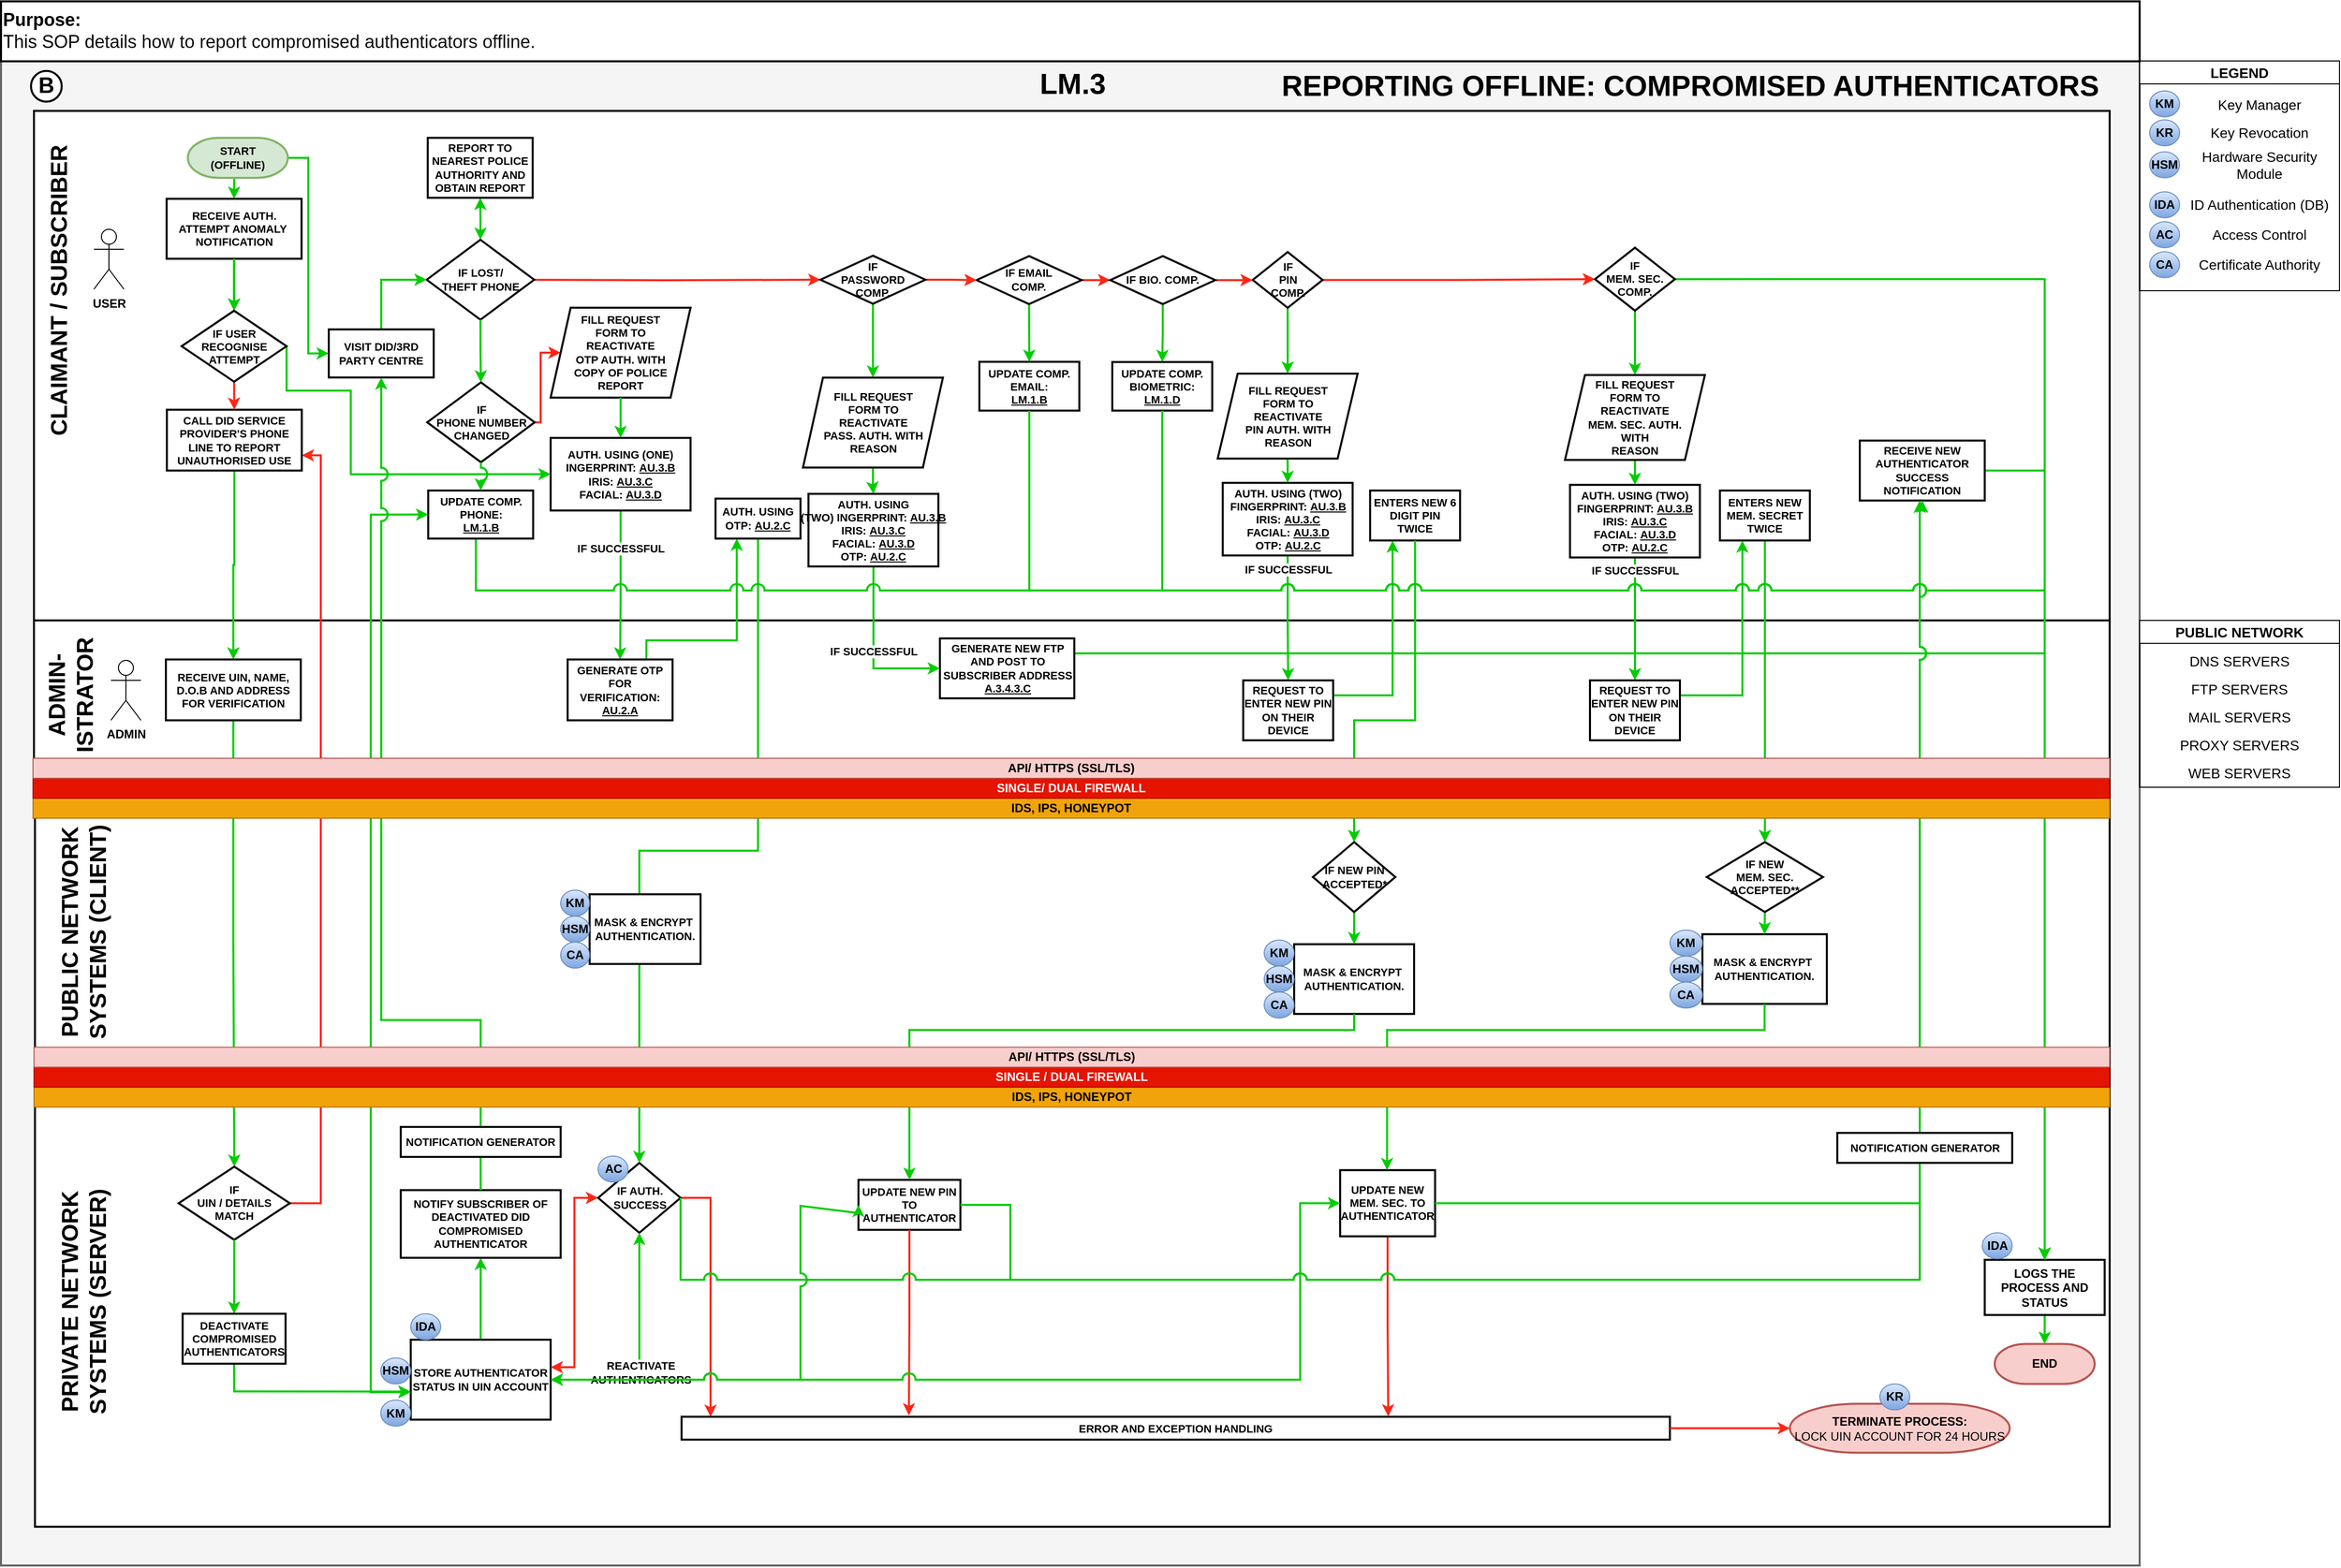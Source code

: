 <mxfile version="24.1.0" type="device">
  <diagram id="bsTosLUH5mfE9uCYUgKQ" name="Page-1">
    <mxGraphModel dx="1050" dy="629" grid="1" gridSize="10" guides="1" tooltips="1" connect="1" arrows="1" fold="1" page="1" pageScale="1" pageWidth="1920" pageHeight="1200" math="0" shadow="0">
      <root>
        <mxCell id="0" />
        <mxCell id="1" parent="0" />
        <mxCell id="t8oGIxHCCfBVZsMOv7Ev-1" value="" style="rounded=0;whiteSpace=wrap;html=1;fontSize=22;fillColor=#f5f5f5;fontColor=#333333;strokeColor=#666666;direction=east;strokeWidth=2;fontStyle=1" parent="1" vertex="1">
          <mxGeometry x="210" y="220" width="2140" height="1506" as="geometry" />
        </mxCell>
        <mxCell id="gReoyINGvB5XyIuWN1SI-45" value="" style="rounded=0;whiteSpace=wrap;html=1;strokeWidth=2;fontStyle=1;" parent="1" vertex="1">
          <mxGeometry x="243" y="780" width="2077" height="150" as="geometry" />
        </mxCell>
        <mxCell id="t8oGIxHCCfBVZsMOv7Ev-2" value="" style="rounded=0;whiteSpace=wrap;html=1;strokeWidth=2;fontStyle=1;fontSize=11;" parent="1" vertex="1">
          <mxGeometry x="244" y="1233" width="2076" height="454.19" as="geometry" />
        </mxCell>
        <mxCell id="t8oGIxHCCfBVZsMOv7Ev-3" value="" style="rounded=0;whiteSpace=wrap;html=1;strokeWidth=2;fontStyle=1;" parent="1" vertex="1">
          <mxGeometry x="244" y="925.5" width="2076" height="307.5" as="geometry" />
        </mxCell>
        <mxCell id="t8oGIxHCCfBVZsMOv7Ev-5" value="" style="rounded=0;whiteSpace=wrap;html=1;strokeWidth=2;fontStyle=1;" parent="1" vertex="1">
          <mxGeometry x="243" y="270" width="2077" height="510" as="geometry" />
        </mxCell>
        <mxCell id="t8oGIxHCCfBVZsMOv7Ev-7" value="CLAIMANT / SUBSCRIBER" style="text;html=1;align=center;verticalAlign=middle;resizable=0;points=[];autosize=1;strokeColor=none;fillColor=none;fontStyle=1;fontSize=23;strokeWidth=2;horizontal=0;" parent="1" vertex="1">
          <mxGeometry x="243" y="300" width="50" height="300" as="geometry" />
        </mxCell>
        <mxCell id="t8oGIxHCCfBVZsMOv7Ev-10" value="LM.3" style="text;html=1;align=center;verticalAlign=middle;resizable=0;points=[];autosize=1;strokeColor=none;fillColor=none;fontStyle=1;strokeWidth=2;fontSize=29;" parent="1" vertex="1">
          <mxGeometry x="1236.5" y="217.75" width="90" height="50" as="geometry" />
        </mxCell>
        <mxCell id="t8oGIxHCCfBVZsMOv7Ev-11" value="B" style="ellipse;whiteSpace=wrap;html=1;aspect=fixed;strokeWidth=2;fontStyle=1;fontSize=22;direction=south;" parent="1" vertex="1">
          <mxGeometry x="240" y="230" width="30.75" height="30.75" as="geometry" />
        </mxCell>
        <mxCell id="t8oGIxHCCfBVZsMOv7Ev-12" value="&lt;font style=&quot;font-size: 14px;&quot;&gt;LEGEND&lt;/font&gt;" style="swimlane;whiteSpace=wrap;html=1;" parent="1" vertex="1">
          <mxGeometry x="2350" y="220" width="200" height="230" as="geometry" />
        </mxCell>
        <mxCell id="t8oGIxHCCfBVZsMOv7Ev-13" value="KM" style="ellipse;whiteSpace=wrap;html=1;fillColor=#dae8fc;strokeColor=#6c8ebf;gradientColor=#7ea6e0;fontStyle=1" parent="t8oGIxHCCfBVZsMOv7Ev-12" vertex="1">
          <mxGeometry x="10" y="30" width="30" height="26" as="geometry" />
        </mxCell>
        <mxCell id="t8oGIxHCCfBVZsMOv7Ev-14" value="IDA" style="ellipse;whiteSpace=wrap;html=1;fillColor=#dae8fc;strokeColor=#6c8ebf;gradientColor=#7ea6e0;fontStyle=1" parent="t8oGIxHCCfBVZsMOv7Ev-12" vertex="1">
          <mxGeometry x="10" y="131" width="30" height="26" as="geometry" />
        </mxCell>
        <mxCell id="t8oGIxHCCfBVZsMOv7Ev-15" value="HSM" style="ellipse;whiteSpace=wrap;html=1;fillColor=#dae8fc;strokeColor=#6c8ebf;gradientColor=#7ea6e0;fontStyle=1" parent="t8oGIxHCCfBVZsMOv7Ev-12" vertex="1">
          <mxGeometry x="10" y="91" width="30" height="26" as="geometry" />
        </mxCell>
        <mxCell id="t8oGIxHCCfBVZsMOv7Ev-16" value="KR" style="ellipse;whiteSpace=wrap;html=1;fillColor=#dae8fc;strokeColor=#6c8ebf;gradientColor=#7ea6e0;fontStyle=1" parent="t8oGIxHCCfBVZsMOv7Ev-12" vertex="1">
          <mxGeometry x="10" y="59" width="30" height="26" as="geometry" />
        </mxCell>
        <mxCell id="t8oGIxHCCfBVZsMOv7Ev-17" value="Key Manager" style="text;html=1;strokeColor=none;fillColor=none;align=center;verticalAlign=middle;whiteSpace=wrap;rounded=0;fontSize=14;" parent="t8oGIxHCCfBVZsMOv7Ev-12" vertex="1">
          <mxGeometry x="40" y="30" width="160" height="28" as="geometry" />
        </mxCell>
        <mxCell id="t8oGIxHCCfBVZsMOv7Ev-18" value="Key Revocation" style="text;html=1;strokeColor=none;fillColor=none;align=center;verticalAlign=middle;whiteSpace=wrap;rounded=0;fontSize=14;" parent="t8oGIxHCCfBVZsMOv7Ev-12" vertex="1">
          <mxGeometry x="40" y="58" width="160" height="28" as="geometry" />
        </mxCell>
        <mxCell id="t8oGIxHCCfBVZsMOv7Ev-19" value="Hardware Security Module" style="text;html=1;strokeColor=none;fillColor=none;align=center;verticalAlign=middle;whiteSpace=wrap;rounded=0;fontSize=14;" parent="t8oGIxHCCfBVZsMOv7Ev-12" vertex="1">
          <mxGeometry x="40" y="90" width="160" height="28" as="geometry" />
        </mxCell>
        <mxCell id="t8oGIxHCCfBVZsMOv7Ev-20" value="ID Authentication (DB)" style="text;html=1;strokeColor=none;fillColor=none;align=center;verticalAlign=middle;whiteSpace=wrap;rounded=0;fontSize=14;" parent="t8oGIxHCCfBVZsMOv7Ev-12" vertex="1">
          <mxGeometry x="40" y="130" width="160" height="28" as="geometry" />
        </mxCell>
        <mxCell id="t8oGIxHCCfBVZsMOv7Ev-21" value="AC" style="ellipse;whiteSpace=wrap;html=1;fillColor=#dae8fc;strokeColor=#6c8ebf;gradientColor=#7ea6e0;fontStyle=1" parent="t8oGIxHCCfBVZsMOv7Ev-12" vertex="1">
          <mxGeometry x="10" y="161" width="30" height="26" as="geometry" />
        </mxCell>
        <mxCell id="t8oGIxHCCfBVZsMOv7Ev-22" value="Access Control" style="text;html=1;strokeColor=none;fillColor=none;align=center;verticalAlign=middle;whiteSpace=wrap;rounded=0;fontSize=14;" parent="t8oGIxHCCfBVZsMOv7Ev-12" vertex="1">
          <mxGeometry x="40" y="160" width="160" height="28" as="geometry" />
        </mxCell>
        <mxCell id="t8oGIxHCCfBVZsMOv7Ev-23" value="Certificate Authority" style="text;html=1;strokeColor=none;fillColor=none;align=center;verticalAlign=middle;whiteSpace=wrap;rounded=0;fontSize=14;" parent="t8oGIxHCCfBVZsMOv7Ev-12" vertex="1">
          <mxGeometry x="40" y="190" width="160" height="28" as="geometry" />
        </mxCell>
        <mxCell id="t8oGIxHCCfBVZsMOv7Ev-24" value="CA" style="ellipse;whiteSpace=wrap;html=1;fillColor=#dae8fc;strokeColor=#6c8ebf;gradientColor=#7ea6e0;fontStyle=1" parent="t8oGIxHCCfBVZsMOv7Ev-12" vertex="1">
          <mxGeometry x="10" y="191" width="30" height="26" as="geometry" />
        </mxCell>
        <mxCell id="t8oGIxHCCfBVZsMOv7Ev-25" value="PRIVATE NETWORK&lt;br style=&quot;border-color: var(--border-color);&quot;&gt;SYSTEMS (SERVER)" style="text;html=1;align=center;verticalAlign=middle;resizable=0;points=[];autosize=1;strokeColor=none;fillColor=none;fontStyle=1;fontSize=23;strokeWidth=2;horizontal=0;" parent="1" vertex="1">
          <mxGeometry x="253" y="1342.19" width="80" height="240" as="geometry" />
        </mxCell>
        <mxCell id="t8oGIxHCCfBVZsMOv7Ev-26" value="PUBLIC NETWORK&lt;br style=&quot;border-color: var(--border-color);&quot;&gt;SYSTEMS (CLIENT)" style="text;html=1;align=center;verticalAlign=middle;resizable=0;points=[];autosize=1;strokeColor=none;fillColor=none;fontStyle=1;fontSize=23;strokeWidth=2;horizontal=0;" parent="1" vertex="1">
          <mxGeometry x="253" y="977.19" width="80" height="230" as="geometry" />
        </mxCell>
        <mxCell id="t8oGIxHCCfBVZsMOv7Ev-33" value="&lt;font style=&quot;font-size: 14px;&quot;&gt;PUBLIC NETWORK&lt;/font&gt;" style="swimlane;whiteSpace=wrap;html=1;" parent="1" vertex="1">
          <mxGeometry x="2350" y="780" width="200" height="167" as="geometry" />
        </mxCell>
        <mxCell id="t8oGIxHCCfBVZsMOv7Ev-34" value="DNS SERVERS" style="text;html=1;strokeColor=none;fillColor=none;align=center;verticalAlign=middle;whiteSpace=wrap;rounded=0;fontSize=14;" parent="t8oGIxHCCfBVZsMOv7Ev-33" vertex="1">
          <mxGeometry y="27" width="200" height="28" as="geometry" />
        </mxCell>
        <mxCell id="t8oGIxHCCfBVZsMOv7Ev-35" value="FTP SERVERS" style="text;html=1;strokeColor=none;fillColor=none;align=center;verticalAlign=middle;whiteSpace=wrap;rounded=0;fontSize=14;" parent="t8oGIxHCCfBVZsMOv7Ev-33" vertex="1">
          <mxGeometry y="55" width="200" height="28" as="geometry" />
        </mxCell>
        <mxCell id="t8oGIxHCCfBVZsMOv7Ev-36" value="MAIL SERVERS" style="text;html=1;strokeColor=none;fillColor=none;align=center;verticalAlign=middle;whiteSpace=wrap;rounded=0;fontSize=14;" parent="t8oGIxHCCfBVZsMOv7Ev-33" vertex="1">
          <mxGeometry y="83" width="200" height="28" as="geometry" />
        </mxCell>
        <mxCell id="t8oGIxHCCfBVZsMOv7Ev-37" value="PROXY SERVERS" style="text;html=1;strokeColor=none;fillColor=none;align=center;verticalAlign=middle;whiteSpace=wrap;rounded=0;fontSize=14;" parent="t8oGIxHCCfBVZsMOv7Ev-33" vertex="1">
          <mxGeometry y="111" width="200" height="28" as="geometry" />
        </mxCell>
        <mxCell id="t8oGIxHCCfBVZsMOv7Ev-38" value="WEB SERVERS" style="text;html=1;strokeColor=none;fillColor=none;align=center;verticalAlign=middle;whiteSpace=wrap;rounded=0;fontSize=14;" parent="t8oGIxHCCfBVZsMOv7Ev-33" vertex="1">
          <mxGeometry y="139" width="200" height="28" as="geometry" />
        </mxCell>
        <mxCell id="t8oGIxHCCfBVZsMOv7Ev-41" value="REPORTING OFFLINE: COMPROMISED AUTHENTICATORS" style="text;html=1;align=center;verticalAlign=middle;resizable=0;points=[];autosize=1;strokeColor=none;fillColor=none;fontStyle=1;strokeWidth=2;fontSize=29;" parent="1" vertex="1">
          <mxGeometry x="1480" y="220.37" width="840" height="50" as="geometry" />
        </mxCell>
        <mxCell id="buAgDzbR7j7-b7g-iSKb-22" value="USER" style="shape=umlActor;verticalLabelPosition=bottom;verticalAlign=top;html=1;outlineConnect=0;fontStyle=1" parent="1" vertex="1">
          <mxGeometry x="303" y="388.5" width="30" height="60" as="geometry" />
        </mxCell>
        <mxCell id="Joddp9kIxZkXrCVyOgkU-20" style="edgeStyle=orthogonalEdgeStyle;rounded=0;orthogonalLoop=1;jettySize=auto;html=1;exitX=0.5;exitY=1;exitDx=0;exitDy=0;strokeColor=#00CC00;fontStyle=1;strokeWidth=2;" parent="1" source="gReoyINGvB5XyIuWN1SI-6" target="Joddp9kIxZkXrCVyOgkU-19" edge="1">
          <mxGeometry relative="1" as="geometry" />
        </mxCell>
        <mxCell id="gReoyINGvB5XyIuWN1SI-4" style="edgeStyle=orthogonalEdgeStyle;rounded=0;orthogonalLoop=1;jettySize=auto;html=1;exitX=0.5;exitY=1;exitDx=0;exitDy=0;exitPerimeter=0;entryX=0.5;entryY=0;entryDx=0;entryDy=0;strokeColor=#00CC00;fontStyle=1;strokeWidth=2;" parent="1" source="Joddp9kIxZkXrCVyOgkU-2" target="gReoyINGvB5XyIuWN1SI-3" edge="1">
          <mxGeometry relative="1" as="geometry" />
        </mxCell>
        <mxCell id="gReoyINGvB5XyIuWN1SI-66" style="edgeStyle=orthogonalEdgeStyle;rounded=0;orthogonalLoop=1;jettySize=auto;html=1;exitX=1;exitY=0.5;exitDx=0;exitDy=0;exitPerimeter=0;entryX=0;entryY=0.5;entryDx=0;entryDy=0;strokeColor=#00CC00;fontStyle=1;strokeWidth=2;" parent="1" source="Joddp9kIxZkXrCVyOgkU-2" target="gReoyINGvB5XyIuWN1SI-1" edge="1">
          <mxGeometry relative="1" as="geometry" />
        </mxCell>
        <mxCell id="Joddp9kIxZkXrCVyOgkU-2" value="&lt;b style=&quot;font-size: 11px;&quot;&gt;START&lt;br&gt;(OFFLINE)&lt;br&gt;&lt;/b&gt;" style="strokeWidth=2;html=1;shape=mxgraph.flowchart.terminator;whiteSpace=wrap;fillColor=#d5e8d4;strokeColor=#82b366;fontSize=11;" parent="1" vertex="1">
          <mxGeometry x="397" y="297" width="100" height="40" as="geometry" />
        </mxCell>
        <mxCell id="Joddp9kIxZkXrCVyOgkU-83" style="edgeStyle=orthogonalEdgeStyle;rounded=0;orthogonalLoop=1;jettySize=auto;html=1;exitX=0.5;exitY=1;exitDx=0;exitDy=0;entryX=0.5;entryY=0;entryDx=0;entryDy=0;strokeColor=#00CC00;fontStyle=1;strokeWidth=2;" parent="1" source="Joddp9kIxZkXrCVyOgkU-7" target="Joddp9kIxZkXrCVyOgkU-75" edge="1">
          <mxGeometry relative="1" as="geometry" />
        </mxCell>
        <mxCell id="gReoyINGvB5XyIuWN1SI-51" style="edgeStyle=orthogonalEdgeStyle;rounded=0;orthogonalLoop=1;jettySize=auto;html=1;exitX=1;exitY=0.5;exitDx=0;exitDy=0;entryX=0;entryY=0.5;entryDx=0;entryDy=0;strokeColor=#FF2617;fontStyle=1;strokeWidth=2;" parent="1" source="Joddp9kIxZkXrCVyOgkU-7" target="gReoyINGvB5XyIuWN1SI-50" edge="1">
          <mxGeometry relative="1" as="geometry" />
        </mxCell>
        <mxCell id="Joddp9kIxZkXrCVyOgkU-7" value="IF EMAIL&lt;br&gt;COMP." style="rounded=0;whiteSpace=wrap;html=1;fontStyle=1;strokeWidth=2;fontSize=11;shape=rhombus;perimeter=rhombusPerimeter;" parent="1" vertex="1">
          <mxGeometry x="1186.25" y="415.32" width="105" height="48.1" as="geometry" />
        </mxCell>
        <mxCell id="Joddp9kIxZkXrCVyOgkU-74" style="edgeStyle=orthogonalEdgeStyle;rounded=0;orthogonalLoop=1;jettySize=auto;html=1;exitX=1;exitY=0.5;exitDx=0;exitDy=0;entryX=0;entryY=0.5;entryDx=0;entryDy=0;strokeColor=#FF2617;strokeWidth=2;fontStyle=1;" parent="1" source="Joddp9kIxZkXrCVyOgkU-8" target="Joddp9kIxZkXrCVyOgkU-9" edge="1">
          <mxGeometry relative="1" as="geometry" />
        </mxCell>
        <mxCell id="Joddp9kIxZkXrCVyOgkU-95" style="edgeStyle=orthogonalEdgeStyle;rounded=0;orthogonalLoop=1;jettySize=auto;html=1;exitX=0.5;exitY=1;exitDx=0;exitDy=0;strokeColor=#00CC00;fontStyle=1;strokeWidth=2;" parent="1" source="Joddp9kIxZkXrCVyOgkU-8" target="gReoyINGvB5XyIuWN1SI-58" edge="1">
          <mxGeometry relative="1" as="geometry">
            <mxPoint x="1497.5" y="520" as="targetPoint" />
          </mxGeometry>
        </mxCell>
        <mxCell id="Joddp9kIxZkXrCVyOgkU-8" value="IF &lt;br&gt;PIN&lt;br&gt;COMP." style="rounded=0;whiteSpace=wrap;html=1;fontStyle=1;strokeWidth=2;fontSize=11;shape=rhombus;perimeter=rhombusPerimeter;" parent="1" vertex="1">
          <mxGeometry x="1462.5" y="411.27" width="70" height="55.85" as="geometry" />
        </mxCell>
        <mxCell id="Joddp9kIxZkXrCVyOgkU-97" style="edgeStyle=orthogonalEdgeStyle;rounded=0;orthogonalLoop=1;jettySize=auto;html=1;exitX=0.5;exitY=1;exitDx=0;exitDy=0;strokeColor=#00CC00;fontStyle=1;strokeWidth=2;entryX=0.5;entryY=0;entryDx=0;entryDy=0;" parent="1" source="Joddp9kIxZkXrCVyOgkU-9" target="gReoyINGvB5XyIuWN1SI-59" edge="1">
          <mxGeometry relative="1" as="geometry">
            <mxPoint x="1845" y="518.44" as="targetPoint" />
          </mxGeometry>
        </mxCell>
        <mxCell id="gReoyINGvB5XyIuWN1SI-87" style="edgeStyle=orthogonalEdgeStyle;rounded=0;orthogonalLoop=1;jettySize=auto;html=1;exitX=1;exitY=0.5;exitDx=0;exitDy=0;strokeColor=#00CC00;fontStyle=1;strokeWidth=2;" parent="1" source="Joddp9kIxZkXrCVyOgkU-9" target="Joddp9kIxZkXrCVyOgkU-51" edge="1">
          <mxGeometry relative="1" as="geometry" />
        </mxCell>
        <mxCell id="Joddp9kIxZkXrCVyOgkU-9" value="IF &lt;br&gt;MEM. SEC.&lt;br&gt;COMP." style="rounded=0;whiteSpace=wrap;html=1;fontStyle=1;strokeWidth=2;fontSize=11;shape=rhombus;perimeter=rhombusPerimeter;" parent="1" vertex="1">
          <mxGeometry x="1805" y="406.94" width="80" height="63" as="geometry" />
        </mxCell>
        <mxCell id="Joddp9kIxZkXrCVyOgkU-64" value="IF SUCCESSFUL" style="edgeStyle=orthogonalEdgeStyle;rounded=0;orthogonalLoop=1;jettySize=auto;html=1;exitX=0.5;exitY=1;exitDx=0;exitDy=0;strokeColor=#00CC00;fontStyle=1;strokeWidth=2;entryX=0;entryY=0.5;entryDx=0;entryDy=0;" parent="1" source="gReoyINGvB5XyIuWN1SI-41" target="Joddp9kIxZkXrCVyOgkU-102" edge="1">
          <mxGeometry relative="1" as="geometry" />
        </mxCell>
        <mxCell id="gReoyINGvB5XyIuWN1SI-86" style="edgeStyle=orthogonalEdgeStyle;rounded=0;orthogonalLoop=1;jettySize=auto;html=1;exitX=1;exitY=0.5;exitDx=0;exitDy=0;strokeColor=#00CC00;fontStyle=1;strokeWidth=2;" parent="1" source="Joddp9kIxZkXrCVyOgkU-15" target="Joddp9kIxZkXrCVyOgkU-51" edge="1">
          <mxGeometry relative="1" as="geometry" />
        </mxCell>
        <mxCell id="Joddp9kIxZkXrCVyOgkU-15" value="RECEIVE NEW AUTHENTICATOR SUCCESS NOTIFICATION" style="rounded=0;whiteSpace=wrap;html=1;fontStyle=1;strokeWidth=2;fontSize=11;shape=label;" parent="1" vertex="1">
          <mxGeometry x="2070" y="600" width="125" height="60" as="geometry" />
        </mxCell>
        <mxCell id="Joddp9kIxZkXrCVyOgkU-99" style="edgeStyle=orthogonalEdgeStyle;rounded=0;orthogonalLoop=1;jettySize=auto;html=1;exitX=0.5;exitY=1;exitDx=0;exitDy=0;strokeColor=#FF2617;strokeWidth=2;fontStyle=1;entryX=0.715;entryY=-0.016;entryDx=0;entryDy=0;entryPerimeter=0;" parent="1" source="Joddp9kIxZkXrCVyOgkU-17" target="Joddp9kIxZkXrCVyOgkU-160" edge="1">
          <mxGeometry relative="1" as="geometry">
            <Array as="points" />
            <mxPoint x="1993" y="1589.06" as="targetPoint" />
          </mxGeometry>
        </mxCell>
        <mxCell id="Joddp9kIxZkXrCVyOgkU-17" value="UPDATE NEW MEM. SEC. TO AUTHENTICATOR" style="rounded=0;whiteSpace=wrap;html=1;fontStyle=1;strokeWidth=2;fontSize=11;shape=label;" parent="1" vertex="1">
          <mxGeometry x="1550" y="1330.26" width="95" height="66.24" as="geometry" />
        </mxCell>
        <mxCell id="gReoyINGvB5XyIuWN1SI-7" style="edgeStyle=orthogonalEdgeStyle;rounded=0;orthogonalLoop=1;jettySize=auto;html=1;exitX=0.5;exitY=1;exitDx=0;exitDy=0;entryX=0;entryY=0;entryDx=0;entryDy=51.847;entryPerimeter=0;strokeColor=#00CC00;fontStyle=1;strokeWidth=2;" parent="1" source="n_YxmYytAn5RUfqymo7x-1" target="Joddp9kIxZkXrCVyOgkU-23" edge="1">
          <mxGeometry relative="1" as="geometry" />
        </mxCell>
        <mxCell id="gReoyINGvB5XyIuWN1SI-15" style="edgeStyle=orthogonalEdgeStyle;rounded=0;orthogonalLoop=1;jettySize=auto;html=1;exitX=1;exitY=0.5;exitDx=0;exitDy=0;entryX=1;entryY=0.75;entryDx=0;entryDy=0;strokeColor=#FF2617;fontStyle=1;strokeWidth=2;" parent="1" source="Joddp9kIxZkXrCVyOgkU-19" target="gReoyINGvB5XyIuWN1SI-2" edge="1">
          <mxGeometry relative="1" as="geometry">
            <Array as="points">
              <mxPoint x="530" y="1363" />
              <mxPoint x="530" y="615" />
            </Array>
          </mxGeometry>
        </mxCell>
        <mxCell id="Joddp9kIxZkXrCVyOgkU-19" value="IF &lt;br&gt;UIN / DETAILS MATCH" style="rounded=0;whiteSpace=wrap;html=1;fontStyle=1;strokeWidth=2;fontSize=11;shape=rhombus;perimeter=rhombusPerimeter;" parent="1" vertex="1">
          <mxGeometry x="387.75" y="1326.76" width="111.25" height="73.24" as="geometry" />
        </mxCell>
        <mxCell id="Joddp9kIxZkXrCVyOgkU-31" style="edgeStyle=orthogonalEdgeStyle;rounded=0;orthogonalLoop=1;jettySize=auto;html=1;exitX=0.5;exitY=0;exitDx=0;exitDy=0;exitPerimeter=0;entryX=0.5;entryY=1;entryDx=0;entryDy=0;strokeColor=#00CC00;fontStyle=1;strokeWidth=2;" parent="1" source="Joddp9kIxZkXrCVyOgkU-23" target="Joddp9kIxZkXrCVyOgkU-30" edge="1">
          <mxGeometry relative="1" as="geometry" />
        </mxCell>
        <mxCell id="Joddp9kIxZkXrCVyOgkU-23" value="STORE AUTHENTICATOR STATUS IN UIN ACCOUNT" style="shape=label;whiteSpace=wrap;html=1;boundedLbl=1;backgroundOutline=1;size=15;fontSize=11;rounded=0;fontStyle=1;strokeWidth=2;" parent="1" vertex="1">
          <mxGeometry x="620" y="1500" width="140" height="80" as="geometry" />
        </mxCell>
        <mxCell id="gReoyINGvB5XyIuWN1SI-17" style="edgeStyle=orthogonalEdgeStyle;rounded=0;orthogonalLoop=1;jettySize=auto;html=1;exitX=1;exitY=0.5;exitDx=0;exitDy=0;entryX=0;entryY=0.5;entryDx=0;entryDy=0;strokeColor=#FF2617;fontStyle=1;strokeWidth=2;" parent="1" target="gReoyINGvB5XyIuWN1SI-16" edge="1">
          <mxGeometry relative="1" as="geometry">
            <mxPoint x="717.5" y="439" as="sourcePoint" />
            <mxPoint x="760" y="435.95" as="targetPoint" />
            <Array as="points" />
          </mxGeometry>
        </mxCell>
        <mxCell id="gReoyINGvB5XyIuWN1SI-19" style="edgeStyle=orthogonalEdgeStyle;rounded=0;orthogonalLoop=1;jettySize=auto;html=1;exitX=0.5;exitY=0;exitDx=0;exitDy=0;entryX=0.5;entryY=1;entryDx=0;entryDy=0;strokeColor=#00CC00;fontStyle=1;strokeWidth=2;startArrow=classic;startFill=1;" parent="1" source="Joddp9kIxZkXrCVyOgkU-25" target="Joddp9kIxZkXrCVyOgkU-32" edge="1">
          <mxGeometry relative="1" as="geometry" />
        </mxCell>
        <mxCell id="Joddp9kIxZkXrCVyOgkU-25" value="IF LOST/&lt;br&gt;THEFT PHONE" style="rounded=0;whiteSpace=wrap;html=1;fontStyle=1;strokeWidth=2;fontSize=11;shape=rhombus;perimeter=rhombusPerimeter;" parent="1" vertex="1">
          <mxGeometry x="636" y="399" width="107.5" height="80" as="geometry" />
        </mxCell>
        <mxCell id="gReoyINGvB5XyIuWN1SI-10" style="edgeStyle=orthogonalEdgeStyle;rounded=0;orthogonalLoop=1;jettySize=auto;html=1;exitX=0.5;exitY=0;exitDx=0;exitDy=0;entryX=0;entryY=0.5;entryDx=0;entryDy=0;strokeColor=#00CC00;fontStyle=1;strokeWidth=2;" parent="1" source="gReoyINGvB5XyIuWN1SI-1" target="Joddp9kIxZkXrCVyOgkU-25" edge="1">
          <mxGeometry relative="1" as="geometry">
            <Array as="points">
              <mxPoint x="590" y="439" />
            </Array>
          </mxGeometry>
        </mxCell>
        <mxCell id="Joddp9kIxZkXrCVyOgkU-30" value="NOTIFY SUBSCRIBER OF DEACTIVATED DID COMPROMISED AUTHENTICATOR" style="rounded=0;whiteSpace=wrap;html=1;fontStyle=1;strokeWidth=2;fontSize=11;fillColor=default;strokeColor=default;" parent="1" vertex="1">
          <mxGeometry x="610" y="1350.25" width="160" height="67.75" as="geometry" />
        </mxCell>
        <mxCell id="Joddp9kIxZkXrCVyOgkU-32" value="REPORT TO NEAREST POLICE AUTHORITY AND OBTAIN REPORT" style="rounded=0;whiteSpace=wrap;html=1;fontStyle=1;strokeWidth=2;fontSize=11;shape=label;" parent="1" vertex="1">
          <mxGeometry x="637" y="297" width="105" height="60" as="geometry" />
        </mxCell>
        <mxCell id="Joddp9kIxZkXrCVyOgkU-38" style="edgeStyle=orthogonalEdgeStyle;rounded=0;orthogonalLoop=1;jettySize=auto;html=1;exitX=0.5;exitY=1;exitDx=0;exitDy=0;entryX=0.5;entryY=0;entryDx=0;entryDy=0;strokeColor=#00CC00;fontStyle=1;strokeWidth=2;" parent="1" edge="1">
          <mxGeometry relative="1" as="geometry">
            <mxPoint x="1176.25" y="459.05" as="sourcePoint" />
          </mxGeometry>
        </mxCell>
        <mxCell id="Joddp9kIxZkXrCVyOgkU-46" style="edgeStyle=orthogonalEdgeStyle;rounded=0;orthogonalLoop=1;jettySize=auto;html=1;exitX=1;exitY=0.5;exitDx=0;exitDy=0;strokeColor=#FF2617;strokeWidth=2;fontStyle=1;" parent="1" source="Joddp9kIxZkXrCVyOgkU-41" target="Joddp9kIxZkXrCVyOgkU-160" edge="1">
          <mxGeometry relative="1" as="geometry">
            <Array as="points">
              <mxPoint x="920" y="1358" />
            </Array>
          </mxGeometry>
        </mxCell>
        <mxCell id="Joddp9kIxZkXrCVyOgkU-72" style="edgeStyle=orthogonalEdgeStyle;rounded=0;orthogonalLoop=1;jettySize=auto;html=1;exitX=0;exitY=0.5;exitDx=0;exitDy=0;entryX=1;entryY=0;entryDx=0;entryDy=27.5;entryPerimeter=0;startArrow=classic;startFill=1;strokeColor=#FF2617;strokeWidth=2;fontStyle=1;" parent="1" source="Joddp9kIxZkXrCVyOgkU-41" target="Joddp9kIxZkXrCVyOgkU-23" edge="1">
          <mxGeometry relative="1" as="geometry" />
        </mxCell>
        <mxCell id="Joddp9kIxZkXrCVyOgkU-41" value="IF AUTH. SUCCESS" style="rounded=0;whiteSpace=wrap;html=1;fontStyle=1;strokeWidth=2;fontSize=11;shape=rhombus;perimeter=rhombusPerimeter;" parent="1" vertex="1">
          <mxGeometry x="807.5" y="1323" width="82.5" height="70" as="geometry" />
        </mxCell>
        <mxCell id="Joddp9kIxZkXrCVyOgkU-44" value="&lt;span style=&quot;border-color: var(--border-color);&quot;&gt;&lt;b&gt;TERMINATE PROCESS:&lt;br&gt;&lt;/b&gt;LOCK UIN ACCOUNT FOR 24 HOURS&lt;br&gt;&lt;/span&gt;" style="strokeWidth=2;html=1;shape=mxgraph.flowchart.terminator;whiteSpace=wrap;fillColor=#f8cecc;strokeColor=#b85450;" parent="1" vertex="1">
          <mxGeometry x="2000" y="1564.07" width="220" height="49" as="geometry" />
        </mxCell>
        <mxCell id="Joddp9kIxZkXrCVyOgkU-45" value="KR" style="ellipse;whiteSpace=wrap;html=1;fillColor=#dae8fc;strokeColor=#6c8ebf;gradientColor=#7ea6e0;fontStyle=1" parent="1" vertex="1">
          <mxGeometry x="2090" y="1544.25" width="30" height="26" as="geometry" />
        </mxCell>
        <mxCell id="Joddp9kIxZkXrCVyOgkU-50" value="" style="edgeStyle=orthogonalEdgeStyle;rounded=0;orthogonalLoop=1;jettySize=auto;html=1;strokeColor=#00CC00;fontStyle=1;strokeWidth=2;" parent="1" source="Joddp9kIxZkXrCVyOgkU-51" target="Joddp9kIxZkXrCVyOgkU-52" edge="1">
          <mxGeometry relative="1" as="geometry" />
        </mxCell>
        <mxCell id="Joddp9kIxZkXrCVyOgkU-51" value="LOGS THE PROCESS AND STATUS" style="rounded=0;whiteSpace=wrap;html=1;fontStyle=1;strokeWidth=2;shape=label;boundedLbl=1;backgroundOutline=1;size=15;" parent="1" vertex="1">
          <mxGeometry x="2195" y="1420" width="120" height="55.25" as="geometry" />
        </mxCell>
        <mxCell id="Joddp9kIxZkXrCVyOgkU-52" value="&lt;b&gt;END&lt;/b&gt;" style="strokeWidth=2;html=1;shape=mxgraph.flowchart.terminator;whiteSpace=wrap;fillColor=#f8cecc;strokeColor=#b85450;" parent="1" vertex="1">
          <mxGeometry x="2205" y="1504.25" width="100" height="40" as="geometry" />
        </mxCell>
        <mxCell id="Joddp9kIxZkXrCVyOgkU-53" value="IDA" style="ellipse;whiteSpace=wrap;html=1;fillColor=#dae8fc;strokeColor=#6c8ebf;gradientColor=#7ea6e0;fontStyle=1" parent="1" vertex="1">
          <mxGeometry x="2192.5" y="1393" width="30" height="26" as="geometry" />
        </mxCell>
        <mxCell id="Joddp9kIxZkXrCVyOgkU-62" value="UPDATE NEW PIN TO AUTHENTICATOR" style="rounded=0;whiteSpace=wrap;html=1;fontStyle=1;strokeWidth=2;fontSize=11;shape=label;" parent="1" vertex="1">
          <mxGeometry x="1068" y="1340" width="102" height="50" as="geometry" />
        </mxCell>
        <mxCell id="Joddp9kIxZkXrCVyOgkU-75" value="UPDATE COMP. EMAIL:&lt;br style=&quot;border-color: var(--border-color);&quot;&gt;&lt;u style=&quot;border-color: var(--border-color);&quot;&gt;LM.1.B&lt;/u&gt;" style="rounded=0;whiteSpace=wrap;html=1;fontStyle=1;strokeWidth=2;fontSize=11;shape=label;" parent="1" vertex="1">
          <mxGeometry x="1189" y="521.17" width="100" height="48.83" as="geometry" />
        </mxCell>
        <mxCell id="Joddp9kIxZkXrCVyOgkU-79" value="ADMIN-&lt;br&gt;ISTRATOR" style="text;html=1;align=center;verticalAlign=middle;resizable=0;points=[];autosize=1;strokeColor=none;fillColor=none;fontStyle=1;fontSize=23;strokeWidth=2;horizontal=0;" parent="1" vertex="1">
          <mxGeometry x="240" y="790" width="80" height="130" as="geometry" />
        </mxCell>
        <mxCell id="Joddp9kIxZkXrCVyOgkU-88" style="edgeStyle=orthogonalEdgeStyle;rounded=0;orthogonalLoop=1;jettySize=auto;html=1;exitX=0.5;exitY=1;exitDx=0;exitDy=0;strokeColor=#FF2617;strokeWidth=2;fontStyle=1;entryX=0.23;entryY=-0.061;entryDx=0;entryDy=0;entryPerimeter=0;" parent="1" source="Joddp9kIxZkXrCVyOgkU-62" target="Joddp9kIxZkXrCVyOgkU-160" edge="1">
          <mxGeometry relative="1" as="geometry">
            <mxPoint x="1524" y="1372.25" as="sourcePoint" />
            <mxPoint x="1993" y="1589.06" as="targetPoint" />
            <Array as="points" />
          </mxGeometry>
        </mxCell>
        <mxCell id="gReoyINGvB5XyIuWN1SI-46" style="edgeStyle=orthogonalEdgeStyle;rounded=0;orthogonalLoop=1;jettySize=auto;html=1;exitX=1;exitY=0.25;exitDx=0;exitDy=0;strokeColor=#00CC00;fontStyle=1;strokeWidth=2;" parent="1" source="Joddp9kIxZkXrCVyOgkU-102" target="Joddp9kIxZkXrCVyOgkU-51" edge="1">
          <mxGeometry relative="1" as="geometry" />
        </mxCell>
        <mxCell id="Joddp9kIxZkXrCVyOgkU-102" value="GENERATE NEW FTP&lt;br&gt;AND POST TO SUBSCRIBER ADDRESS&lt;br&gt;&lt;u&gt;A.3.4.3.C&lt;/u&gt;" style="rounded=0;whiteSpace=wrap;html=1;fontStyle=1;strokeWidth=2;fontSize=11;shape=label;" parent="1" vertex="1">
          <mxGeometry x="1149.5" y="798" width="134.5" height="60" as="geometry" />
        </mxCell>
        <mxCell id="Joddp9kIxZkXrCVyOgkU-118" value="ADMIN" style="shape=umlActor;verticalLabelPosition=bottom;verticalAlign=top;html=1;outlineConnect=0;fontStyle=1" parent="1" vertex="1">
          <mxGeometry x="320" y="820" width="30" height="60" as="geometry" />
        </mxCell>
        <mxCell id="Joddp9kIxZkXrCVyOgkU-124" value="" style="group" parent="1" vertex="1" connectable="0">
          <mxGeometry x="1474" y="1100" width="240" height="78" as="geometry" />
        </mxCell>
        <mxCell id="Joddp9kIxZkXrCVyOgkU-125" value="MASK &amp;amp; ENCRYPT&amp;nbsp; &lt;br&gt;AUTHENTICATION." style="rounded=0;whiteSpace=wrap;html=1;fontStyle=1;strokeWidth=2;fontSize=11;container=0;" parent="Joddp9kIxZkXrCVyOgkU-124" vertex="1">
          <mxGeometry x="30" y="4.13" width="120" height="69.75" as="geometry" />
        </mxCell>
        <mxCell id="Joddp9kIxZkXrCVyOgkU-126" value="KM" style="ellipse;whiteSpace=wrap;html=1;fillColor=#dae8fc;strokeColor=#6c8ebf;gradientColor=#7ea6e0;fontStyle=1" parent="Joddp9kIxZkXrCVyOgkU-124" vertex="1">
          <mxGeometry width="30" height="26" as="geometry" />
        </mxCell>
        <mxCell id="Joddp9kIxZkXrCVyOgkU-127" value="HSM" style="ellipse;whiteSpace=wrap;html=1;fillColor=#dae8fc;strokeColor=#6c8ebf;gradientColor=#7ea6e0;fontStyle=1" parent="Joddp9kIxZkXrCVyOgkU-124" vertex="1">
          <mxGeometry y="26" width="30" height="26" as="geometry" />
        </mxCell>
        <mxCell id="Joddp9kIxZkXrCVyOgkU-128" value="CA" style="ellipse;whiteSpace=wrap;html=1;fillColor=#dae8fc;strokeColor=#6c8ebf;gradientColor=#7ea6e0;fontStyle=1" parent="Joddp9kIxZkXrCVyOgkU-124" vertex="1">
          <mxGeometry y="52" width="30" height="26" as="geometry" />
        </mxCell>
        <mxCell id="Joddp9kIxZkXrCVyOgkU-129" value="" style="group" parent="1" vertex="1" connectable="0">
          <mxGeometry x="1880" y="1090" width="157" height="78" as="geometry" />
        </mxCell>
        <mxCell id="Joddp9kIxZkXrCVyOgkU-130" value="MASK &amp;amp; ENCRYPT&amp;nbsp; &lt;br&gt;AUTHENTICATION." style="rounded=0;whiteSpace=wrap;html=1;fontStyle=1;strokeWidth=2;fontSize=11;container=0;" parent="Joddp9kIxZkXrCVyOgkU-129" vertex="1">
          <mxGeometry x="32.483" y="4.12" width="124.517" height="69.75" as="geometry" />
        </mxCell>
        <mxCell id="Joddp9kIxZkXrCVyOgkU-131" value="KM" style="ellipse;whiteSpace=wrap;html=1;fillColor=#dae8fc;strokeColor=#6c8ebf;gradientColor=#7ea6e0;fontStyle=1" parent="Joddp9kIxZkXrCVyOgkU-129" vertex="1">
          <mxGeometry width="32.483" height="26" as="geometry" />
        </mxCell>
        <mxCell id="Joddp9kIxZkXrCVyOgkU-132" value="HSM" style="ellipse;whiteSpace=wrap;html=1;fillColor=#dae8fc;strokeColor=#6c8ebf;gradientColor=#7ea6e0;fontStyle=1" parent="Joddp9kIxZkXrCVyOgkU-129" vertex="1">
          <mxGeometry y="26" width="32.483" height="26" as="geometry" />
        </mxCell>
        <mxCell id="Joddp9kIxZkXrCVyOgkU-133" value="CA" style="ellipse;whiteSpace=wrap;html=1;fillColor=#dae8fc;strokeColor=#6c8ebf;gradientColor=#7ea6e0;fontStyle=1" parent="Joddp9kIxZkXrCVyOgkU-129" vertex="1">
          <mxGeometry y="52" width="32.483" height="26" as="geometry" />
        </mxCell>
        <mxCell id="Joddp9kIxZkXrCVyOgkU-139" value="HSM" style="ellipse;whiteSpace=wrap;html=1;fillColor=#dae8fc;strokeColor=#6c8ebf;gradientColor=#7ea6e0;fontStyle=1" parent="1" vertex="1">
          <mxGeometry x="590" y="1518.25" width="30" height="26" as="geometry" />
        </mxCell>
        <mxCell id="Joddp9kIxZkXrCVyOgkU-140" value="IDA" style="ellipse;whiteSpace=wrap;html=1;fillColor=#dae8fc;strokeColor=#6c8ebf;gradientColor=#7ea6e0;fontStyle=1" parent="1" vertex="1">
          <mxGeometry x="620" y="1474" width="30" height="26" as="geometry" />
        </mxCell>
        <mxCell id="Joddp9kIxZkXrCVyOgkU-141" value="KM" style="ellipse;whiteSpace=wrap;html=1;fillColor=#dae8fc;strokeColor=#6c8ebf;gradientColor=#7ea6e0;fontStyle=1" parent="1" vertex="1">
          <mxGeometry x="590" y="1560.56" width="30" height="26" as="geometry" />
        </mxCell>
        <mxCell id="Joddp9kIxZkXrCVyOgkU-142" value="AC" style="ellipse;whiteSpace=wrap;html=1;fillColor=#dae8fc;strokeColor=#6c8ebf;gradientColor=#7ea6e0;fontStyle=1" parent="1" vertex="1">
          <mxGeometry x="807.5" y="1316.19" width="30" height="26" as="geometry" />
        </mxCell>
        <mxCell id="Joddp9kIxZkXrCVyOgkU-160" value="ERROR AND EXCEPTION HANDLING" style="rounded=0;whiteSpace=wrap;html=1;fontStyle=1;strokeWidth=2;fontSize=11;fillColor=default;strokeColor=default;" parent="1" vertex="1">
          <mxGeometry x="891" y="1577.13" width="989" height="22.87" as="geometry" />
        </mxCell>
        <mxCell id="gReoyINGvB5XyIuWN1SI-8" style="edgeStyle=orthogonalEdgeStyle;rounded=0;orthogonalLoop=1;jettySize=auto;html=1;exitX=0.5;exitY=1;exitDx=0;exitDy=0;strokeColor=#00CC00;fontStyle=1;strokeWidth=2;" parent="1" source="gReoyINGvB5XyIuWN1SI-2" target="gReoyINGvB5XyIuWN1SI-6" edge="1">
          <mxGeometry relative="1" as="geometry" />
        </mxCell>
        <mxCell id="gReoyINGvB5XyIuWN1SI-2" value="CALL DID SERVICE PROVIDER&#39;S PHONE LINE TO REPORT UNAUTHORISED USE" style="rounded=0;whiteSpace=wrap;html=1;fontStyle=1;strokeWidth=2;fontSize=11;shape=label;" parent="1" vertex="1">
          <mxGeometry x="376" y="569.12" width="135" height="60.88" as="geometry" />
        </mxCell>
        <mxCell id="gReoyINGvB5XyIuWN1SI-5" value="" style="edgeStyle=orthogonalEdgeStyle;rounded=0;orthogonalLoop=1;jettySize=auto;html=1;strokeColor=#FF2617;fontStyle=1;strokeWidth=2;" parent="1" source="Joddp9kIxZkXrCVyOgkU-33" target="gReoyINGvB5XyIuWN1SI-2" edge="1">
          <mxGeometry relative="1" as="geometry" />
        </mxCell>
        <mxCell id="gReoyINGvB5XyIuWN1SI-12" value="" style="edgeStyle=orthogonalEdgeStyle;rounded=0;orthogonalLoop=1;jettySize=auto;html=1;strokeColor=#00CC00;fontStyle=1;strokeWidth=2;" parent="1" source="gReoyINGvB5XyIuWN1SI-3" target="Joddp9kIxZkXrCVyOgkU-33" edge="1">
          <mxGeometry relative="1" as="geometry" />
        </mxCell>
        <mxCell id="gReoyINGvB5XyIuWN1SI-3" value="RECEIVE AUTH. ATTEMPT ANOMALY&amp;nbsp; NOTIFICATION" style="rounded=0;whiteSpace=wrap;html=1;fontStyle=1;strokeWidth=2;fontSize=11;shape=label;" parent="1" vertex="1">
          <mxGeometry x="375.75" y="358" width="135" height="60" as="geometry" />
        </mxCell>
        <mxCell id="gReoyINGvB5XyIuWN1SI-6" value="RECEIVE UIN, NAME, D.O.B AND ADDRESS FOR VERIFICATION" style="rounded=0;whiteSpace=wrap;html=1;fontStyle=1;strokeWidth=2;fontSize=11;shape=label;" parent="1" vertex="1">
          <mxGeometry x="375" y="819.12" width="135" height="60.88" as="geometry" />
        </mxCell>
        <mxCell id="gReoyINGvB5XyIuWN1SI-40" style="edgeStyle=orthogonalEdgeStyle;rounded=0;orthogonalLoop=1;jettySize=auto;html=1;exitX=0.5;exitY=1;exitDx=0;exitDy=0;strokeColor=#00CC00;fontStyle=1;strokeWidth=2;" parent="1" source="gReoyINGvB5XyIuWN1SI-16" target="gReoyINGvB5XyIuWN1SI-39" edge="1">
          <mxGeometry relative="1" as="geometry" />
        </mxCell>
        <mxCell id="gReoyINGvB5XyIuWN1SI-47" style="edgeStyle=orthogonalEdgeStyle;rounded=0;orthogonalLoop=1;jettySize=auto;html=1;exitX=1;exitY=0.5;exitDx=0;exitDy=0;entryX=0;entryY=0.5;entryDx=0;entryDy=0;strokeColor=#FF2617;strokeWidth=2;fontStyle=1;" parent="1" source="gReoyINGvB5XyIuWN1SI-16" target="Joddp9kIxZkXrCVyOgkU-7" edge="1">
          <mxGeometry relative="1" as="geometry" />
        </mxCell>
        <mxCell id="gReoyINGvB5XyIuWN1SI-16" value="IF &lt;br&gt;PASSWORD &lt;br&gt;COMP." style="rounded=0;whiteSpace=wrap;html=1;fontStyle=1;strokeWidth=2;fontSize=11;shape=rhombus;perimeter=rhombusPerimeter;" parent="1" vertex="1">
          <mxGeometry x="1030" y="414.95" width="105" height="48.1" as="geometry" />
        </mxCell>
        <mxCell id="gReoyINGvB5XyIuWN1SI-18" value="" style="edgeStyle=orthogonalEdgeStyle;rounded=0;orthogonalLoop=1;jettySize=auto;html=1;strokeColor=#00CC00;fontStyle=1;strokeWidth=2;" parent="1" source="gReoyINGvB5XyIuWN1SI-3" target="Joddp9kIxZkXrCVyOgkU-33" edge="1">
          <mxGeometry relative="1" as="geometry">
            <mxPoint x="443" y="418" as="sourcePoint" />
            <mxPoint x="443" y="569" as="targetPoint" />
          </mxGeometry>
        </mxCell>
        <mxCell id="gReoyINGvB5XyIuWN1SI-67" style="edgeStyle=orthogonalEdgeStyle;rounded=0;orthogonalLoop=1;jettySize=auto;html=1;exitX=1;exitY=0.5;exitDx=0;exitDy=0;entryX=0;entryY=0.5;entryDx=0;entryDy=0;strokeColor=#00CC00;fontStyle=1;strokeWidth=2;" parent="1" source="Joddp9kIxZkXrCVyOgkU-33" target="gReoyINGvB5XyIuWN1SI-34" edge="1">
          <mxGeometry relative="1" as="geometry">
            <Array as="points">
              <mxPoint x="496" y="550" />
              <mxPoint x="560" y="550" />
              <mxPoint x="560" y="634" />
            </Array>
          </mxGeometry>
        </mxCell>
        <mxCell id="Joddp9kIxZkXrCVyOgkU-33" value="IF USER RECOGNISE ATTEMPT" style="rounded=0;whiteSpace=wrap;html=1;fontStyle=1;strokeWidth=2;fontSize=11;shape=rhombus;perimeter=rhombusPerimeter;" parent="1" vertex="1">
          <mxGeometry x="390.75" y="470" width="105" height="71.05" as="geometry" />
        </mxCell>
        <mxCell id="gReoyINGvB5XyIuWN1SI-1" value="VISIT DID/3RD PARTY CENTRE" style="rounded=0;whiteSpace=wrap;html=1;fontStyle=1;strokeWidth=2;fontSize=11;shape=label;" parent="1" vertex="1">
          <mxGeometry x="538" y="488.73" width="105" height="48.1" as="geometry" />
        </mxCell>
        <mxCell id="gReoyINGvB5XyIuWN1SI-25" value="" style="edgeStyle=orthogonalEdgeStyle;rounded=0;orthogonalLoop=1;jettySize=auto;html=1;exitX=0.5;exitY=1;exitDx=0;exitDy=0;entryX=0.5;entryY=0;entryDx=0;entryDy=0;strokeColor=#00CC00;fontStyle=1;strokeWidth=2;" parent="1" source="Joddp9kIxZkXrCVyOgkU-25" target="gReoyINGvB5XyIuWN1SI-20" edge="1">
          <mxGeometry relative="1" as="geometry">
            <mxPoint x="690" y="479" as="sourcePoint" />
            <mxPoint x="690" y="650" as="targetPoint" />
          </mxGeometry>
        </mxCell>
        <mxCell id="gReoyINGvB5XyIuWN1SI-27" style="edgeStyle=orthogonalEdgeStyle;rounded=0;orthogonalLoop=1;jettySize=auto;html=1;exitX=1;exitY=0.5;exitDx=0;exitDy=0;entryX=0;entryY=0.5;entryDx=0;entryDy=0;strokeColor=#FF2617;fontStyle=1;strokeWidth=2;" parent="1" source="gReoyINGvB5XyIuWN1SI-20" target="gReoyINGvB5XyIuWN1SI-26" edge="1">
          <mxGeometry relative="1" as="geometry">
            <Array as="points">
              <mxPoint x="750" y="582" />
              <mxPoint x="750" y="512" />
            </Array>
          </mxGeometry>
        </mxCell>
        <mxCell id="gReoyINGvB5XyIuWN1SI-20" value="IF &lt;br&gt;PHONE NUMBER CHANGED" style="rounded=0;whiteSpace=wrap;html=1;fontStyle=1;strokeWidth=2;fontSize=11;shape=rhombus;perimeter=rhombusPerimeter;" parent="1" vertex="1">
          <mxGeometry x="636.5" y="541.73" width="107.5" height="80" as="geometry" />
        </mxCell>
        <mxCell id="gReoyINGvB5XyIuWN1SI-29" value="IF SUCCESSFUL" style="edgeStyle=orthogonalEdgeStyle;rounded=0;orthogonalLoop=1;jettySize=auto;html=1;exitX=0.5;exitY=1;exitDx=0;exitDy=0;entryX=0.5;entryY=0;entryDx=0;entryDy=0;strokeColor=#00CC00;fontStyle=1;strokeWidth=2;" parent="1" source="gReoyINGvB5XyIuWN1SI-34" target="gReoyINGvB5XyIuWN1SI-28" edge="1">
          <mxGeometry x="-0.497" relative="1" as="geometry">
            <Array as="points">
              <mxPoint x="830" y="760" />
              <mxPoint x="830" y="760" />
            </Array>
            <mxPoint as="offset" />
          </mxGeometry>
        </mxCell>
        <mxCell id="gReoyINGvB5XyIuWN1SI-26" value="FILL REQUEST &lt;br&gt;FORM TO &lt;br&gt;REACTIVATE &lt;br&gt;OTP AUTH. WITH &lt;br&gt;COPY OF POLICE REPORT" style="rounded=0;whiteSpace=wrap;html=1;fontStyle=1;strokeWidth=2;fontSize=11;shape=parallelogram;perimeter=parallelogramPerimeter;fixedSize=1;" parent="1" vertex="1">
          <mxGeometry x="760" y="467" width="140" height="90" as="geometry" />
        </mxCell>
        <mxCell id="gReoyINGvB5XyIuWN1SI-32" style="edgeStyle=orthogonalEdgeStyle;rounded=0;orthogonalLoop=1;jettySize=auto;html=1;exitX=0.75;exitY=0;exitDx=0;exitDy=0;entryX=0.25;entryY=1;entryDx=0;entryDy=0;strokeColor=#00CC00;fontStyle=1;strokeWidth=2;" parent="1" source="gReoyINGvB5XyIuWN1SI-28" target="gReoyINGvB5XyIuWN1SI-30" edge="1">
          <mxGeometry relative="1" as="geometry">
            <Array as="points">
              <mxPoint x="856" y="800" />
              <mxPoint x="946" y="800" />
            </Array>
          </mxGeometry>
        </mxCell>
        <mxCell id="gReoyINGvB5XyIuWN1SI-28" value="GENERATE OTP FOR VERIFICATION:&lt;br&gt;&lt;u&gt;AU.2.A&lt;/u&gt;" style="rounded=0;whiteSpace=wrap;html=1;fontStyle=1;strokeWidth=2;fontSize=11;shape=label;" parent="1" vertex="1">
          <mxGeometry x="777" y="819.12" width="105" height="60.88" as="geometry" />
        </mxCell>
        <mxCell id="gReoyINGvB5XyIuWN1SI-33" style="edgeStyle=orthogonalEdgeStyle;rounded=0;orthogonalLoop=1;jettySize=auto;html=1;exitX=0.5;exitY=1;exitDx=0;exitDy=0;strokeColor=#00CC00;fontStyle=1;strokeWidth=2;" parent="1" source="gReoyINGvB5XyIuWN1SI-30" target="Joddp9kIxZkXrCVyOgkU-41" edge="1">
          <mxGeometry relative="1" as="geometry" />
        </mxCell>
        <mxCell id="gReoyINGvB5XyIuWN1SI-30" value="AUTH. USING OTP:&amp;nbsp;&lt;u&gt;AU.2.C&lt;/u&gt;" style="rounded=0;whiteSpace=wrap;html=1;fontStyle=1;strokeWidth=2;fontSize=11;shape=label;" parent="1" vertex="1">
          <mxGeometry x="925" y="658.1" width="85" height="40" as="geometry" />
        </mxCell>
        <mxCell id="gReoyINGvB5XyIuWN1SI-35" value="" style="edgeStyle=orthogonalEdgeStyle;rounded=0;orthogonalLoop=1;jettySize=auto;html=1;exitX=0.5;exitY=1;exitDx=0;exitDy=0;entryX=0.5;entryY=0;entryDx=0;entryDy=0;strokeColor=#00CC00;fontStyle=1;strokeWidth=2;" parent="1" source="gReoyINGvB5XyIuWN1SI-26" target="gReoyINGvB5XyIuWN1SI-34" edge="1">
          <mxGeometry relative="1" as="geometry">
            <mxPoint x="830" y="627" as="sourcePoint" />
            <mxPoint x="830" y="819" as="targetPoint" />
          </mxGeometry>
        </mxCell>
        <mxCell id="gReoyINGvB5XyIuWN1SI-34" value="AUTH. USING (ONE) INGERPRINT:&amp;nbsp;&lt;u style=&quot;border-color: var(--border-color);&quot;&gt;AU.3.B&lt;/u&gt;&lt;br style=&quot;border-color: var(--border-color);&quot;&gt;IRIS:&amp;nbsp;&lt;u style=&quot;border-color: var(--border-color);&quot;&gt;AU.3.C&lt;/u&gt;&lt;br style=&quot;border-color: var(--border-color);&quot;&gt;FACIAL:&amp;nbsp;&lt;u style=&quot;border-color: var(--border-color);&quot;&gt;AU.3.D&lt;/u&gt;" style="rounded=0;whiteSpace=wrap;html=1;fontStyle=1;strokeWidth=2;fontSize=11;shape=label;" parent="1" vertex="1">
          <mxGeometry x="760" y="597.32" width="140" height="72.68" as="geometry" />
        </mxCell>
        <mxCell id="Joddp9kIxZkXrCVyOgkU-119" value="" style="group" parent="1" vertex="1" connectable="0">
          <mxGeometry x="770" y="1050" width="220" height="78" as="geometry" />
        </mxCell>
        <mxCell id="Joddp9kIxZkXrCVyOgkU-120" value="MASK &amp;amp; ENCRYPT&amp;nbsp; AUTHENTICATION." style="rounded=0;whiteSpace=wrap;html=1;fontStyle=1;strokeWidth=2;fontSize=11;container=0;" parent="Joddp9kIxZkXrCVyOgkU-119" vertex="1">
          <mxGeometry x="28.97" y="4.13" width="111.03" height="69.75" as="geometry" />
        </mxCell>
        <mxCell id="Joddp9kIxZkXrCVyOgkU-121" value="KM" style="ellipse;whiteSpace=wrap;html=1;fillColor=#dae8fc;strokeColor=#6c8ebf;gradientColor=#7ea6e0;fontStyle=1" parent="Joddp9kIxZkXrCVyOgkU-119" vertex="1">
          <mxGeometry width="28.966" height="26" as="geometry" />
        </mxCell>
        <mxCell id="Joddp9kIxZkXrCVyOgkU-122" value="HSM" style="ellipse;whiteSpace=wrap;html=1;fillColor=#dae8fc;strokeColor=#6c8ebf;gradientColor=#7ea6e0;fontStyle=1" parent="Joddp9kIxZkXrCVyOgkU-119" vertex="1">
          <mxGeometry y="26" width="28.966" height="26" as="geometry" />
        </mxCell>
        <mxCell id="Joddp9kIxZkXrCVyOgkU-123" value="CA" style="ellipse;whiteSpace=wrap;html=1;fillColor=#dae8fc;strokeColor=#6c8ebf;gradientColor=#7ea6e0;fontStyle=1" parent="Joddp9kIxZkXrCVyOgkU-119" vertex="1">
          <mxGeometry y="52" width="28.966" height="26" as="geometry" />
        </mxCell>
        <mxCell id="gReoyINGvB5XyIuWN1SI-42" style="edgeStyle=orthogonalEdgeStyle;rounded=0;orthogonalLoop=1;jettySize=auto;html=1;exitX=0.5;exitY=1;exitDx=0;exitDy=0;strokeColor=#00CC00;fontStyle=1;strokeWidth=2;" parent="1" source="gReoyINGvB5XyIuWN1SI-39" target="gReoyINGvB5XyIuWN1SI-41" edge="1">
          <mxGeometry relative="1" as="geometry" />
        </mxCell>
        <mxCell id="gReoyINGvB5XyIuWN1SI-39" value="FILL REQUEST &lt;br&gt;FORM TO &lt;br&gt;REACTIVATE &lt;br&gt;PASS. AUTH. WITH &lt;br&gt;REASON" style="rounded=0;whiteSpace=wrap;html=1;fontStyle=1;strokeWidth=2;fontSize=11;shape=parallelogram;perimeter=parallelogramPerimeter;fixedSize=1;" parent="1" vertex="1">
          <mxGeometry x="1012.5" y="537" width="140" height="90" as="geometry" />
        </mxCell>
        <mxCell id="gReoyINGvB5XyIuWN1SI-41" value="AUTH. USING (TWO)&amp;nbsp;&lt;span style=&quot;border-color: var(--border-color);&quot;&gt;INGERPRINT:&amp;nbsp;&lt;u style=&quot;border-color: var(--border-color);&quot;&gt;AU.3.B&lt;/u&gt;&lt;br style=&quot;border-color: var(--border-color);&quot;&gt;IRIS:&amp;nbsp;&lt;u style=&quot;border-color: var(--border-color);&quot;&gt;AU.3.C&lt;/u&gt;&lt;br style=&quot;border-color: var(--border-color);&quot;&gt;FACIAL:&amp;nbsp;&lt;u style=&quot;border-color: var(--border-color);&quot;&gt;AU.3.D&lt;/u&gt;&lt;br style=&quot;border-color: var(--border-color);&quot;&gt;OTP:&amp;nbsp;&lt;u style=&quot;border-color: var(--border-color);&quot;&gt;AU.2.C&lt;/u&gt;&lt;br&gt;&lt;/span&gt;" style="rounded=0;whiteSpace=wrap;html=1;fontStyle=1;strokeWidth=2;fontSize=11;shape=label;" parent="1" vertex="1">
          <mxGeometry x="1018" y="653.32" width="130" height="72.68" as="geometry" />
        </mxCell>
        <mxCell id="gReoyINGvB5XyIuWN1SI-53" style="edgeStyle=orthogonalEdgeStyle;rounded=0;orthogonalLoop=1;jettySize=auto;html=1;exitX=0.5;exitY=1;exitDx=0;exitDy=0;entryX=0.5;entryY=0;entryDx=0;entryDy=0;strokeColor=#00CC00;fontStyle=1;strokeWidth=2;" parent="1" source="gReoyINGvB5XyIuWN1SI-50" target="gReoyINGvB5XyIuWN1SI-52" edge="1">
          <mxGeometry relative="1" as="geometry" />
        </mxCell>
        <mxCell id="gReoyINGvB5XyIuWN1SI-55" style="edgeStyle=orthogonalEdgeStyle;rounded=0;orthogonalLoop=1;jettySize=auto;html=1;exitX=1;exitY=0.5;exitDx=0;exitDy=0;entryX=0;entryY=0.5;entryDx=0;entryDy=0;strokeColor=#FF2617;fontStyle=1;strokeWidth=2;" parent="1" source="gReoyINGvB5XyIuWN1SI-50" target="Joddp9kIxZkXrCVyOgkU-8" edge="1">
          <mxGeometry relative="1" as="geometry" />
        </mxCell>
        <mxCell id="gReoyINGvB5XyIuWN1SI-50" value="IF BIO. COMP." style="rounded=0;whiteSpace=wrap;html=1;fontStyle=1;strokeWidth=2;fontSize=11;shape=rhombus;perimeter=rhombusPerimeter;" parent="1" vertex="1">
          <mxGeometry x="1320" y="415.32" width="105" height="48.1" as="geometry" />
        </mxCell>
        <mxCell id="gReoyINGvB5XyIuWN1SI-52" value="UPDATE COMP. BIOMETRIC:&lt;br style=&quot;border-color: var(--border-color);&quot;&gt;&lt;u style=&quot;border-color: var(--border-color);&quot;&gt;LM.1.D&lt;/u&gt;" style="rounded=0;whiteSpace=wrap;html=1;fontStyle=1;strokeWidth=2;fontSize=11;shape=label;" parent="1" vertex="1">
          <mxGeometry x="1322" y="521.36" width="100" height="48.64" as="geometry" />
        </mxCell>
        <mxCell id="gReoyINGvB5XyIuWN1SI-63" style="edgeStyle=orthogonalEdgeStyle;rounded=0;orthogonalLoop=1;jettySize=auto;html=1;exitX=0.5;exitY=1;exitDx=0;exitDy=0;strokeColor=#00CC00;fontStyle=1;strokeWidth=2;" parent="1" source="gReoyINGvB5XyIuWN1SI-58" target="gReoyINGvB5XyIuWN1SI-61" edge="1">
          <mxGeometry relative="1" as="geometry" />
        </mxCell>
        <mxCell id="gReoyINGvB5XyIuWN1SI-58" value="FILL REQUEST &lt;br&gt;FORM TO &lt;br&gt;REACTIVATE &lt;br&gt;PIN AUTH. WITH &lt;br&gt;REASON" style="rounded=0;whiteSpace=wrap;html=1;fontStyle=1;strokeWidth=2;fontSize=11;shape=parallelogram;perimeter=parallelogramPerimeter;fixedSize=1;" parent="1" vertex="1">
          <mxGeometry x="1427.5" y="533" width="140" height="85" as="geometry" />
        </mxCell>
        <mxCell id="gReoyINGvB5XyIuWN1SI-64" style="edgeStyle=orthogonalEdgeStyle;rounded=0;orthogonalLoop=1;jettySize=auto;html=1;exitX=0.5;exitY=1;exitDx=0;exitDy=0;strokeColor=#00CC00;fontStyle=1;strokeWidth=2;" parent="1" source="gReoyINGvB5XyIuWN1SI-59" target="gReoyINGvB5XyIuWN1SI-62" edge="1">
          <mxGeometry relative="1" as="geometry" />
        </mxCell>
        <mxCell id="gReoyINGvB5XyIuWN1SI-59" value="FILL REQUEST &lt;br&gt;FORM TO &lt;br&gt;REACTIVATE &lt;br&gt;MEM. SEC. AUTH. &lt;br&gt;WITH &lt;br&gt;REASON" style="rounded=0;whiteSpace=wrap;html=1;fontStyle=1;strokeWidth=2;fontSize=11;shape=parallelogram;perimeter=parallelogramPerimeter;fixedSize=1;" parent="1" vertex="1">
          <mxGeometry x="1775" y="534.32" width="140" height="85" as="geometry" />
        </mxCell>
        <mxCell id="gReoyINGvB5XyIuWN1SI-68" value="IF SUCCESSFUL" style="edgeStyle=orthogonalEdgeStyle;rounded=0;orthogonalLoop=1;jettySize=auto;html=1;exitX=0.5;exitY=1;exitDx=0;exitDy=0;strokeColor=#00CC00;fontStyle=1;strokeWidth=2;" parent="1" source="gReoyINGvB5XyIuWN1SI-61" target="gReoyINGvB5XyIuWN1SI-65" edge="1">
          <mxGeometry x="-0.761" relative="1" as="geometry">
            <mxPoint y="-1" as="offset" />
          </mxGeometry>
        </mxCell>
        <mxCell id="gReoyINGvB5XyIuWN1SI-61" value="AUTH. USING (TWO)&lt;br&gt;&lt;span style=&quot;border-color: var(--border-color);&quot;&gt;FINGERPRINT:&amp;nbsp;&lt;u style=&quot;border-color: var(--border-color);&quot;&gt;AU.3.B&lt;/u&gt;&lt;br style=&quot;border-color: var(--border-color);&quot;&gt;IRIS:&amp;nbsp;&lt;u style=&quot;border-color: var(--border-color);&quot;&gt;AU.3.C&lt;/u&gt;&lt;br style=&quot;border-color: var(--border-color);&quot;&gt;FACIAL:&amp;nbsp;&lt;u style=&quot;border-color: var(--border-color);&quot;&gt;AU.3.D&lt;/u&gt;&lt;br style=&quot;border-color: var(--border-color);&quot;&gt;OTP:&amp;nbsp;&lt;u style=&quot;border-color: var(--border-color);&quot;&gt;AU.2.C&lt;/u&gt;&lt;br&gt;&lt;/span&gt;" style="rounded=0;whiteSpace=wrap;html=1;fontStyle=1;strokeWidth=2;fontSize=11;shape=label;" parent="1" vertex="1">
          <mxGeometry x="1432.5" y="642.32" width="130" height="72.68" as="geometry" />
        </mxCell>
        <mxCell id="gReoyINGvB5XyIuWN1SI-76" value="IF SUCCESSFUL" style="edgeStyle=orthogonalEdgeStyle;rounded=0;orthogonalLoop=1;jettySize=auto;html=1;exitX=0.5;exitY=1;exitDx=0;exitDy=0;entryX=0.5;entryY=0;entryDx=0;entryDy=0;strokeColor=#00CC00;fontStyle=1;strokeWidth=2;" parent="1" source="gReoyINGvB5XyIuWN1SI-62" target="gReoyINGvB5XyIuWN1SI-75" edge="1">
          <mxGeometry x="-0.789" relative="1" as="geometry">
            <mxPoint as="offset" />
          </mxGeometry>
        </mxCell>
        <mxCell id="gReoyINGvB5XyIuWN1SI-62" value="AUTH. USING (TWO) FINGERPRINT:&amp;nbsp;&lt;u&gt;AU.3.B&lt;/u&gt;&lt;br&gt;IRIS:&amp;nbsp;&lt;u&gt;AU.3.C&lt;/u&gt;&lt;br&gt;FACIAL:&amp;nbsp;&lt;span style=&quot;border-color: var(--border-color);&quot;&gt;&lt;u&gt;AU.3.D&lt;/u&gt;&lt;br&gt;OTP:&amp;nbsp;&lt;u style=&quot;text-decoration-line: underline; border-color: var(--border-color);&quot;&gt;AU.2.C&lt;/u&gt;&lt;br&gt;&lt;/span&gt;" style="rounded=0;whiteSpace=wrap;html=1;fontStyle=1;strokeWidth=2;fontSize=11;shape=label;" parent="1" vertex="1">
          <mxGeometry x="1780" y="644.32" width="130" height="72.68" as="geometry" />
        </mxCell>
        <mxCell id="gReoyINGvB5XyIuWN1SI-70" style="edgeStyle=orthogonalEdgeStyle;rounded=0;orthogonalLoop=1;jettySize=auto;html=1;exitX=1;exitY=0.25;exitDx=0;exitDy=0;entryX=0.25;entryY=1;entryDx=0;entryDy=0;strokeColor=#00CC00;fontStyle=1;strokeWidth=2;" parent="1" source="gReoyINGvB5XyIuWN1SI-65" target="gReoyINGvB5XyIuWN1SI-69" edge="1">
          <mxGeometry relative="1" as="geometry" />
        </mxCell>
        <mxCell id="gReoyINGvB5XyIuWN1SI-65" value="&lt;span style=&quot;border-color: var(--border-color);&quot;&gt;REQUEST TO ENTER NEW PIN ON THEIR DEVICE&lt;br&gt;&lt;/span&gt;" style="rounded=0;whiteSpace=wrap;html=1;fontStyle=1;strokeWidth=2;fontSize=11;shape=label;" parent="1" vertex="1">
          <mxGeometry x="1453" y="840" width="90" height="60" as="geometry" />
        </mxCell>
        <mxCell id="gReoyINGvB5XyIuWN1SI-71" style="edgeStyle=orthogonalEdgeStyle;rounded=0;orthogonalLoop=1;jettySize=auto;html=1;exitX=0.5;exitY=1;exitDx=0;exitDy=0;entryX=0.5;entryY=0;entryDx=0;entryDy=0;strokeColor=#00CC00;fontStyle=1;strokeWidth=2;" parent="1" source="Joddp9kIxZkXrCVyOgkU-91" target="Joddp9kIxZkXrCVyOgkU-125" edge="1">
          <mxGeometry relative="1" as="geometry" />
        </mxCell>
        <mxCell id="gReoyINGvB5XyIuWN1SI-69" value="&lt;span style=&quot;border-color: var(--border-color);&quot;&gt;ENTERS NEW 6 DIGIT PIN TWICE&lt;br&gt;&lt;/span&gt;" style="rounded=0;whiteSpace=wrap;html=1;fontStyle=1;strokeWidth=2;fontSize=11;shape=label;" parent="1" vertex="1">
          <mxGeometry x="1580" y="650" width="90" height="50" as="geometry" />
        </mxCell>
        <mxCell id="gReoyINGvB5XyIuWN1SI-72" value="" style="edgeStyle=orthogonalEdgeStyle;rounded=0;orthogonalLoop=1;jettySize=auto;html=1;exitX=0.5;exitY=1;exitDx=0;exitDy=0;entryX=0.5;entryY=0;entryDx=0;entryDy=0;strokeColor=#00CC00;fontStyle=1;strokeWidth=2;" parent="1" source="gReoyINGvB5XyIuWN1SI-69" target="Joddp9kIxZkXrCVyOgkU-91" edge="1">
          <mxGeometry relative="1" as="geometry">
            <mxPoint x="1625" y="700" as="sourcePoint" />
            <mxPoint x="1564" y="1104" as="targetPoint" />
            <Array as="points">
              <mxPoint x="1625" y="880" />
              <mxPoint x="1564" y="880" />
            </Array>
          </mxGeometry>
        </mxCell>
        <mxCell id="Joddp9kIxZkXrCVyOgkU-91" value="IF NEW PIN ACCEPTED*" style="rounded=0;whiteSpace=wrap;html=1;fontStyle=1;strokeWidth=2;fontSize=11;shape=rhombus;perimeter=rhombusPerimeter;" parent="1" vertex="1">
          <mxGeometry x="1522.75" y="1001.88" width="82.5" height="70" as="geometry" />
        </mxCell>
        <mxCell id="gReoyINGvB5XyIuWN1SI-74" style="edgeStyle=orthogonalEdgeStyle;rounded=0;orthogonalLoop=1;jettySize=auto;html=1;exitX=0.5;exitY=1;exitDx=0;exitDy=0;entryX=0.5;entryY=0;entryDx=0;entryDy=0;strokeColor=#00CC00;fontStyle=1;strokeWidth=2;" parent="1" source="Joddp9kIxZkXrCVyOgkU-125" target="Joddp9kIxZkXrCVyOgkU-62" edge="1">
          <mxGeometry relative="1" as="geometry">
            <Array as="points">
              <mxPoint x="1564" y="1190" />
              <mxPoint x="1119" y="1190" />
            </Array>
          </mxGeometry>
        </mxCell>
        <mxCell id="gReoyINGvB5XyIuWN1SI-78" style="edgeStyle=orthogonalEdgeStyle;rounded=0;orthogonalLoop=1;jettySize=auto;html=1;exitX=1;exitY=0.25;exitDx=0;exitDy=0;entryX=0.25;entryY=1;entryDx=0;entryDy=0;strokeColor=#00CC00;fontStyle=1;strokeWidth=2;" parent="1" source="gReoyINGvB5XyIuWN1SI-75" target="gReoyINGvB5XyIuWN1SI-77" edge="1">
          <mxGeometry relative="1" as="geometry" />
        </mxCell>
        <mxCell id="gReoyINGvB5XyIuWN1SI-75" value="&lt;span style=&quot;border-color: var(--border-color);&quot;&gt;REQUEST TO ENTER NEW PIN ON THEIR DEVICE&lt;br&gt;&lt;/span&gt;" style="rounded=0;whiteSpace=wrap;html=1;fontStyle=1;strokeWidth=2;fontSize=11;shape=label;" parent="1" vertex="1">
          <mxGeometry x="1800" y="840" width="90" height="60" as="geometry" />
        </mxCell>
        <mxCell id="gReoyINGvB5XyIuWN1SI-80" style="edgeStyle=orthogonalEdgeStyle;rounded=0;orthogonalLoop=1;jettySize=auto;html=1;exitX=0.5;exitY=1;exitDx=0;exitDy=0;strokeColor=#00CC00;fontStyle=1;strokeWidth=2;" parent="1" source="gReoyINGvB5XyIuWN1SI-77" target="gReoyINGvB5XyIuWN1SI-79" edge="1">
          <mxGeometry relative="1" as="geometry" />
        </mxCell>
        <mxCell id="gReoyINGvB5XyIuWN1SI-77" value="&lt;span style=&quot;border-color: var(--border-color);&quot;&gt;ENTERS NEW MEM. SECRET TWICE&lt;br&gt;&lt;/span&gt;" style="rounded=0;whiteSpace=wrap;html=1;fontStyle=1;strokeWidth=2;fontSize=11;shape=label;" parent="1" vertex="1">
          <mxGeometry x="1930" y="650" width="90" height="50" as="geometry" />
        </mxCell>
        <mxCell id="gReoyINGvB5XyIuWN1SI-81" style="edgeStyle=orthogonalEdgeStyle;rounded=0;orthogonalLoop=1;jettySize=auto;html=1;exitX=0.5;exitY=1;exitDx=0;exitDy=0;strokeColor=#00CC00;fontStyle=1;strokeWidth=2;entryX=0.5;entryY=0;entryDx=0;entryDy=0;" parent="1" source="gReoyINGvB5XyIuWN1SI-79" target="Joddp9kIxZkXrCVyOgkU-130" edge="1">
          <mxGeometry relative="1" as="geometry">
            <mxPoint x="1976" y="1100" as="targetPoint" />
          </mxGeometry>
        </mxCell>
        <mxCell id="gReoyINGvB5XyIuWN1SI-79" value="IF NEW&lt;br&gt;MEM. SEC. ACCEPTED**" style="rounded=0;whiteSpace=wrap;html=1;fontStyle=1;strokeWidth=2;fontSize=11;shape=rhombus;perimeter=rhombusPerimeter;" parent="1" vertex="1">
          <mxGeometry x="1916.88" y="1001.88" width="116.25" height="70" as="geometry" />
        </mxCell>
        <mxCell id="gReoyINGvB5XyIuWN1SI-82" style="edgeStyle=orthogonalEdgeStyle;rounded=0;orthogonalLoop=1;jettySize=auto;html=1;exitX=0.5;exitY=1;exitDx=0;exitDy=0;strokeColor=#00CC00;fontStyle=1;strokeWidth=2;" parent="1" source="Joddp9kIxZkXrCVyOgkU-130" target="Joddp9kIxZkXrCVyOgkU-17" edge="1">
          <mxGeometry relative="1" as="geometry">
            <Array as="points">
              <mxPoint x="1975" y="1190" />
              <mxPoint x="1597" y="1190" />
            </Array>
          </mxGeometry>
        </mxCell>
        <mxCell id="n_YxmYytAn5RUfqymo7x-2" value="" style="edgeStyle=orthogonalEdgeStyle;rounded=0;orthogonalLoop=1;jettySize=auto;html=1;exitX=0.5;exitY=1;exitDx=0;exitDy=0;strokeColor=#00CC00;fontStyle=1;strokeWidth=2;" parent="1" source="Joddp9kIxZkXrCVyOgkU-19" target="n_YxmYytAn5RUfqymo7x-1" edge="1">
          <mxGeometry relative="1" as="geometry">
            <mxPoint x="443" y="1400" as="sourcePoint" />
            <mxPoint x="620" y="1552" as="targetPoint" />
          </mxGeometry>
        </mxCell>
        <mxCell id="n_YxmYytAn5RUfqymo7x-1" value="DEACTIVATE COMPROMISED AUTHENTICATORS" style="rounded=0;whiteSpace=wrap;html=1;fontStyle=1;strokeWidth=2;fontSize=11;fillColor=default;strokeColor=default;" parent="1" vertex="1">
          <mxGeometry x="391.75" y="1474" width="103" height="50" as="geometry" />
        </mxCell>
        <mxCell id="7qm_IxYnL8RFzPbweJLs-2" style="edgeStyle=orthogonalEdgeStyle;rounded=0;orthogonalLoop=1;jettySize=auto;html=1;exitX=1;exitY=0.5;exitDx=0;exitDy=0;entryX=0;entryY=0.5;entryDx=0;entryDy=0;entryPerimeter=0;strokeColor=#FF2617;strokeWidth=2;fontStyle=1;" parent="1" source="Joddp9kIxZkXrCVyOgkU-160" target="Joddp9kIxZkXrCVyOgkU-44" edge="1">
          <mxGeometry relative="1" as="geometry" />
        </mxCell>
        <mxCell id="Joddp9kIxZkXrCVyOgkU-113" style="edgeStyle=orthogonalEdgeStyle;rounded=0;orthogonalLoop=1;jettySize=auto;html=1;exitX=0;exitY=0.5;exitDx=0;exitDy=0;entryX=1;entryY=0.5;entryDx=0;entryDy=0;entryPerimeter=0;startArrow=classic;startFill=1;strokeColor=#00CC00;fontStyle=1;strokeWidth=2;jumpStyle=arc;jumpSize=11;" parent="1" source="Joddp9kIxZkXrCVyOgkU-17" target="Joddp9kIxZkXrCVyOgkU-23" edge="1">
          <mxGeometry relative="1" as="geometry">
            <mxPoint x="760" y="1543" as="targetPoint" />
            <Array as="points">
              <mxPoint x="1510" y="1363" />
              <mxPoint x="1510" y="1540" />
            </Array>
          </mxGeometry>
        </mxCell>
        <mxCell id="gReoyINGvB5XyIuWN1SI-85" style="edgeStyle=orthogonalEdgeStyle;rounded=0;orthogonalLoop=1;jettySize=auto;html=1;exitX=1;exitY=0.5;exitDx=0;exitDy=0;strokeColor=#00CC00;fontStyle=1;strokeWidth=2;jumpStyle=arc;jumpSize=11;" parent="1" source="Joddp9kIxZkXrCVyOgkU-41" target="Joddp9kIxZkXrCVyOgkU-15" edge="1">
          <mxGeometry relative="1" as="geometry">
            <Array as="points">
              <mxPoint x="890" y="1440" />
              <mxPoint x="2130" y="1440" />
            </Array>
          </mxGeometry>
        </mxCell>
        <mxCell id="gReoyINGvB5XyIuWN1SI-54" style="edgeStyle=orthogonalEdgeStyle;rounded=0;orthogonalLoop=1;jettySize=auto;html=1;exitX=0.5;exitY=1;exitDx=0;exitDy=0;strokeColor=#00CC00;fontStyle=1;strokeWidth=2;jumpStyle=arc;jumpSize=11;" parent="1" source="gReoyINGvB5XyIuWN1SI-52" target="Joddp9kIxZkXrCVyOgkU-51" edge="1">
          <mxGeometry relative="1" as="geometry">
            <Array as="points">
              <mxPoint x="1372" y="750" />
              <mxPoint x="2255" y="750" />
            </Array>
          </mxGeometry>
        </mxCell>
        <mxCell id="gReoyINGvB5XyIuWN1SI-49" style="edgeStyle=orthogonalEdgeStyle;rounded=0;orthogonalLoop=1;jettySize=auto;html=1;exitX=0.5;exitY=1;exitDx=0;exitDy=0;strokeColor=#00CC00;fontStyle=1;strokeWidth=2;jumpStyle=arc;jumpSize=11;" parent="1" target="Joddp9kIxZkXrCVyOgkU-51" edge="1">
          <mxGeometry relative="1" as="geometry">
            <mxPoint x="685.21" y="684.7" as="sourcePoint" />
            <mxPoint x="2250.287" y="1351.85" as="targetPoint" />
            <Array as="points">
              <mxPoint x="685" y="750" />
              <mxPoint x="2255" y="750" />
            </Array>
          </mxGeometry>
        </mxCell>
        <mxCell id="gReoyINGvB5XyIuWN1SI-48" style="edgeStyle=orthogonalEdgeStyle;rounded=0;orthogonalLoop=1;jettySize=auto;html=1;exitX=0.5;exitY=1;exitDx=0;exitDy=0;strokeColor=#00CC00;strokeWidth=2;fontStyle=1;jumpStyle=arc;jumpSize=11;" parent="1" source="Joddp9kIxZkXrCVyOgkU-75" target="Joddp9kIxZkXrCVyOgkU-51" edge="1">
          <mxGeometry relative="1" as="geometry">
            <Array as="points">
              <mxPoint x="1239" y="750" />
              <mxPoint x="2255" y="750" />
            </Array>
          </mxGeometry>
        </mxCell>
        <mxCell id="gReoyINGvB5XyIuWN1SI-38" style="edgeStyle=orthogonalEdgeStyle;rounded=0;orthogonalLoop=1;jettySize=auto;html=1;exitX=0;exitY=0.5;exitDx=0;exitDy=0;entryX=0;entryY=0;entryDx=0;entryDy=52.5;entryPerimeter=0;strokeColor=#00CC00;fontStyle=1;strokeWidth=2;startArrow=classic;startFill=1;jumpStyle=arc;jumpSize=11;" parent="1" source="gReoyINGvB5XyIuWN1SI-23" target="Joddp9kIxZkXrCVyOgkU-23" edge="1">
          <mxGeometry relative="1" as="geometry">
            <Array as="points">
              <mxPoint x="580" y="674" />
              <mxPoint x="580" y="1553" />
            </Array>
          </mxGeometry>
        </mxCell>
        <mxCell id="gReoyINGvB5XyIuWN1SI-22" value="" style="edgeStyle=orthogonalEdgeStyle;rounded=0;orthogonalLoop=1;jettySize=auto;html=1;exitX=0.5;exitY=0;exitDx=0;exitDy=0;entryX=0.5;entryY=1;entryDx=0;entryDy=0;strokeColor=#00CC00;fontStyle=1;strokeWidth=2;jumpStyle=arc;jumpSize=11;" parent="1" source="Joddp9kIxZkXrCVyOgkU-30" target="gReoyINGvB5XyIuWN1SI-1" edge="1">
          <mxGeometry relative="1" as="geometry">
            <mxPoint x="690" y="1350" as="sourcePoint" />
            <mxPoint x="610" y="439" as="targetPoint" />
            <Array as="points">
              <mxPoint x="690" y="1180" />
              <mxPoint x="590" y="1180" />
            </Array>
          </mxGeometry>
        </mxCell>
        <mxCell id="Joddp9kIxZkXrCVyOgkU-21" value="NOTIFICATION GENERATOR" style="rounded=0;whiteSpace=wrap;html=1;fontStyle=1;strokeWidth=2;fontSize=11;fillColor=default;strokeColor=default;" parent="1" vertex="1">
          <mxGeometry x="610" y="1287" width="160" height="30" as="geometry" />
        </mxCell>
        <mxCell id="gReoyINGvB5XyIuWN1SI-23" value="UPDATE COMP. PHONE:&lt;br&gt;&lt;u&gt;LM.1.B&lt;/u&gt;" style="rounded=0;whiteSpace=wrap;html=1;fontStyle=1;strokeWidth=2;fontSize=11;shape=label;" parent="1" vertex="1">
          <mxGeometry x="637.5" y="650" width="105" height="48.1" as="geometry" />
        </mxCell>
        <mxCell id="gReoyINGvB5XyIuWN1SI-24" style="edgeStyle=orthogonalEdgeStyle;rounded=0;orthogonalLoop=1;jettySize=auto;html=1;exitX=0.5;exitY=1;exitDx=0;exitDy=0;entryX=0.5;entryY=0;entryDx=0;entryDy=0;strokeColor=#00CC00;fontStyle=1;strokeWidth=2;jumpStyle=arc;jumpSize=11;" parent="1" source="gReoyINGvB5XyIuWN1SI-20" target="gReoyINGvB5XyIuWN1SI-23" edge="1">
          <mxGeometry relative="1" as="geometry" />
        </mxCell>
        <mxCell id="Joddp9kIxZkXrCVyOgkU-43" value="REACTIVATE&lt;br&gt;AUTHENTICATORS" style="edgeStyle=orthogonalEdgeStyle;rounded=0;orthogonalLoop=1;jettySize=auto;html=1;exitX=0.5;exitY=1;exitDx=0;exitDy=0;entryX=1;entryY=0.5;entryDx=0;entryDy=0;entryPerimeter=0;labelBackgroundColor=default;strokeColor=#00CC00;fontStyle=1;strokeWidth=2;startArrow=classic;startFill=1;" parent="1" source="Joddp9kIxZkXrCVyOgkU-41" target="Joddp9kIxZkXrCVyOgkU-23" edge="1">
          <mxGeometry x="0.192" y="1" relative="1" as="geometry">
            <mxPoint as="offset" />
          </mxGeometry>
        </mxCell>
        <mxCell id="gReoyINGvB5XyIuWN1SI-43" style="edgeStyle=orthogonalEdgeStyle;rounded=0;orthogonalLoop=1;jettySize=auto;html=1;exitX=0;exitY=0.5;exitDx=0;exitDy=0;entryX=1;entryY=0.5;entryDx=0;entryDy=0;entryPerimeter=0;startArrow=classic;startFill=1;strokeColor=#00CC00;fontStyle=1;strokeWidth=2;jumpStyle=arc;jumpSize=11;" parent="1" source="Joddp9kIxZkXrCVyOgkU-62" target="Joddp9kIxZkXrCVyOgkU-23" edge="1">
          <mxGeometry relative="1" as="geometry">
            <Array as="points">
              <mxPoint x="1010" y="1366" />
              <mxPoint x="1010" y="1540" />
            </Array>
          </mxGeometry>
        </mxCell>
        <mxCell id="gReoyINGvB5XyIuWN1SI-84" style="edgeStyle=orthogonalEdgeStyle;rounded=0;orthogonalLoop=1;jettySize=auto;html=1;exitX=1;exitY=0.5;exitDx=0;exitDy=0;strokeColor=#00CC00;fontStyle=1;strokeWidth=2;jumpStyle=arc;jumpSize=11;" parent="1" source="Joddp9kIxZkXrCVyOgkU-62" edge="1">
          <mxGeometry relative="1" as="geometry">
            <mxPoint x="2130" y="660" as="targetPoint" />
            <Array as="points">
              <mxPoint x="1220" y="1365" />
              <mxPoint x="1220" y="1440" />
              <mxPoint x="2130" y="1440" />
            </Array>
          </mxGeometry>
        </mxCell>
        <mxCell id="gReoyINGvB5XyIuWN1SI-83" style="edgeStyle=orthogonalEdgeStyle;rounded=0;orthogonalLoop=1;jettySize=auto;html=1;exitX=1;exitY=0.5;exitDx=0;exitDy=0;entryX=0.5;entryY=1;entryDx=0;entryDy=0;strokeColor=#00CC00;fontStyle=1;strokeWidth=2;jumpStyle=arc;jumpSize=11;" parent="1" edge="1">
          <mxGeometry relative="1" as="geometry">
            <mxPoint x="1645" y="1363.38" as="sourcePoint" />
            <mxPoint x="2132.5" y="660" as="targetPoint" />
            <Array as="points">
              <mxPoint x="2130" y="1363" />
              <mxPoint x="2130" y="670" />
              <mxPoint x="2132" y="670" />
            </Array>
          </mxGeometry>
        </mxCell>
        <mxCell id="Joddp9kIxZkXrCVyOgkU-47" value="NOTIFICATION GENERATOR" style="rounded=0;whiteSpace=wrap;html=1;fontStyle=1;strokeWidth=2;fontSize=11;fillColor=default;strokeColor=default;" parent="1" vertex="1">
          <mxGeometry x="2047.5" y="1293" width="175" height="30" as="geometry" />
        </mxCell>
        <mxCell id="t8oGIxHCCfBVZsMOv7Ev-181" value="" style="group" parent="1" vertex="1" connectable="0">
          <mxGeometry x="243" y="1207.19" width="2077" height="60" as="geometry" />
        </mxCell>
        <mxCell id="t8oGIxHCCfBVZsMOv7Ev-182" value="" style="group" parent="t8oGIxHCCfBVZsMOv7Ev-181" vertex="1" connectable="0">
          <mxGeometry y="20" width="2077" height="40" as="geometry" />
        </mxCell>
        <mxCell id="t8oGIxHCCfBVZsMOv7Ev-184" value="IDS, IPS, HONEYPOT" style="shape=label;whiteSpace=wrap;html=1;boundedLbl=1;backgroundOutline=1;darkOpacity=0.05;darkOpacity2=0.1;fillColor=#f0a30a;strokeColor=#BD7000;rounded=0;fontColor=#000000;fontSize=12;fontStyle=1" parent="t8oGIxHCCfBVZsMOv7Ev-182" vertex="1">
          <mxGeometry y="20" width="2077" height="20" as="geometry" />
        </mxCell>
        <mxCell id="t8oGIxHCCfBVZsMOv7Ev-183" value="SINGLE / DUAL FIREWALL" style="shape=label;whiteSpace=wrap;html=1;boundedLbl=1;backgroundOutline=1;darkOpacity=0.05;darkOpacity2=0.1;fillColor=#e51400;fontColor=#ffffff;strokeColor=#B20000;rounded=0;fontStyle=1" parent="t8oGIxHCCfBVZsMOv7Ev-182" vertex="1">
          <mxGeometry width="2077" height="20" as="geometry" />
        </mxCell>
        <mxCell id="t8oGIxHCCfBVZsMOv7Ev-185" value="API/ HTTPS (SSL/TLS)" style="shape=label;whiteSpace=wrap;html=1;boundedLbl=1;backgroundOutline=1;darkOpacity=0.05;darkOpacity2=0.1;fillColor=#f8cecc;strokeColor=#b85450;rounded=0;fontStyle=1" parent="t8oGIxHCCfBVZsMOv7Ev-181" vertex="1">
          <mxGeometry width="2077" height="20" as="geometry" />
        </mxCell>
        <mxCell id="t8oGIxHCCfBVZsMOv7Ev-176" value="" style="group" parent="1" vertex="1" connectable="0">
          <mxGeometry x="242" y="918" width="2078" height="94.38" as="geometry" />
        </mxCell>
        <mxCell id="t8oGIxHCCfBVZsMOv7Ev-177" value="" style="group" parent="t8oGIxHCCfBVZsMOv7Ev-176" vertex="1" connectable="0">
          <mxGeometry y="20" width="2078" height="74.38" as="geometry" />
        </mxCell>
        <mxCell id="t8oGIxHCCfBVZsMOv7Ev-178" value="IDS, IPS, HONEYPOT" style="shape=label;whiteSpace=wrap;html=1;boundedLbl=1;backgroundOutline=1;darkOpacity=0.05;darkOpacity2=0.1;fillColor=#f0a30a;strokeColor=#BD7000;rounded=0;fontColor=#000000;fontSize=12;fontStyle=1" parent="t8oGIxHCCfBVZsMOv7Ev-177" vertex="1">
          <mxGeometry y="20" width="2078.0" height="20" as="geometry" />
        </mxCell>
        <mxCell id="t8oGIxHCCfBVZsMOv7Ev-179" value="SINGLE/ DUAL FIREWALL" style="shape=label;whiteSpace=wrap;html=1;boundedLbl=1;backgroundOutline=1;darkOpacity=0.05;darkOpacity2=0.1;fillColor=#e51400;fontColor=#ffffff;strokeColor=#B20000;rounded=0;fontStyle=1" parent="t8oGIxHCCfBVZsMOv7Ev-177" vertex="1">
          <mxGeometry width="2078.0" height="20" as="geometry" />
        </mxCell>
        <mxCell id="t8oGIxHCCfBVZsMOv7Ev-180" value="API/ HTTPS (SSL/TLS)" style="shape=label;whiteSpace=wrap;html=1;boundedLbl=1;backgroundOutline=1;darkOpacity=0.05;darkOpacity2=0.1;fillColor=#f8cecc;strokeColor=#b85450;rounded=0;fontStyle=1" parent="t8oGIxHCCfBVZsMOv7Ev-176" vertex="1">
          <mxGeometry width="2078" height="20" as="geometry" />
        </mxCell>
        <mxCell id="fojZjwcSowB09hbDKu0y-1" value="&lt;div style=&quot;font-size: 18px;&quot;&gt;&lt;font style=&quot;font-size: 18px;&quot;&gt;&lt;b style=&quot;font-size: 18px;&quot;&gt;Purpose:&lt;/b&gt;&lt;/font&gt;&lt;/div&gt;&lt;div style=&quot;font-size: 18px;&quot;&gt;This SOP d&lt;span style=&quot;background-color: rgb(255, 255, 255); color: rgb(13, 13, 13); font-size: 18px; white-space-collapse: preserve;&quot;&gt;etails how to report compromised authenticators offline. &lt;/span&gt;&lt;br style=&quot;font-size: 18px;&quot;&gt;&lt;/div&gt;" style="whiteSpace=wrap;html=1;align=left;rounded=0;strokeWidth=2;verticalAlign=middle;fontFamily=Helvetica;fontSize=18;fontStyle=0;" vertex="1" parent="1">
          <mxGeometry x="210" y="160.37" width="2140" height="60" as="geometry" />
        </mxCell>
      </root>
    </mxGraphModel>
  </diagram>
</mxfile>
